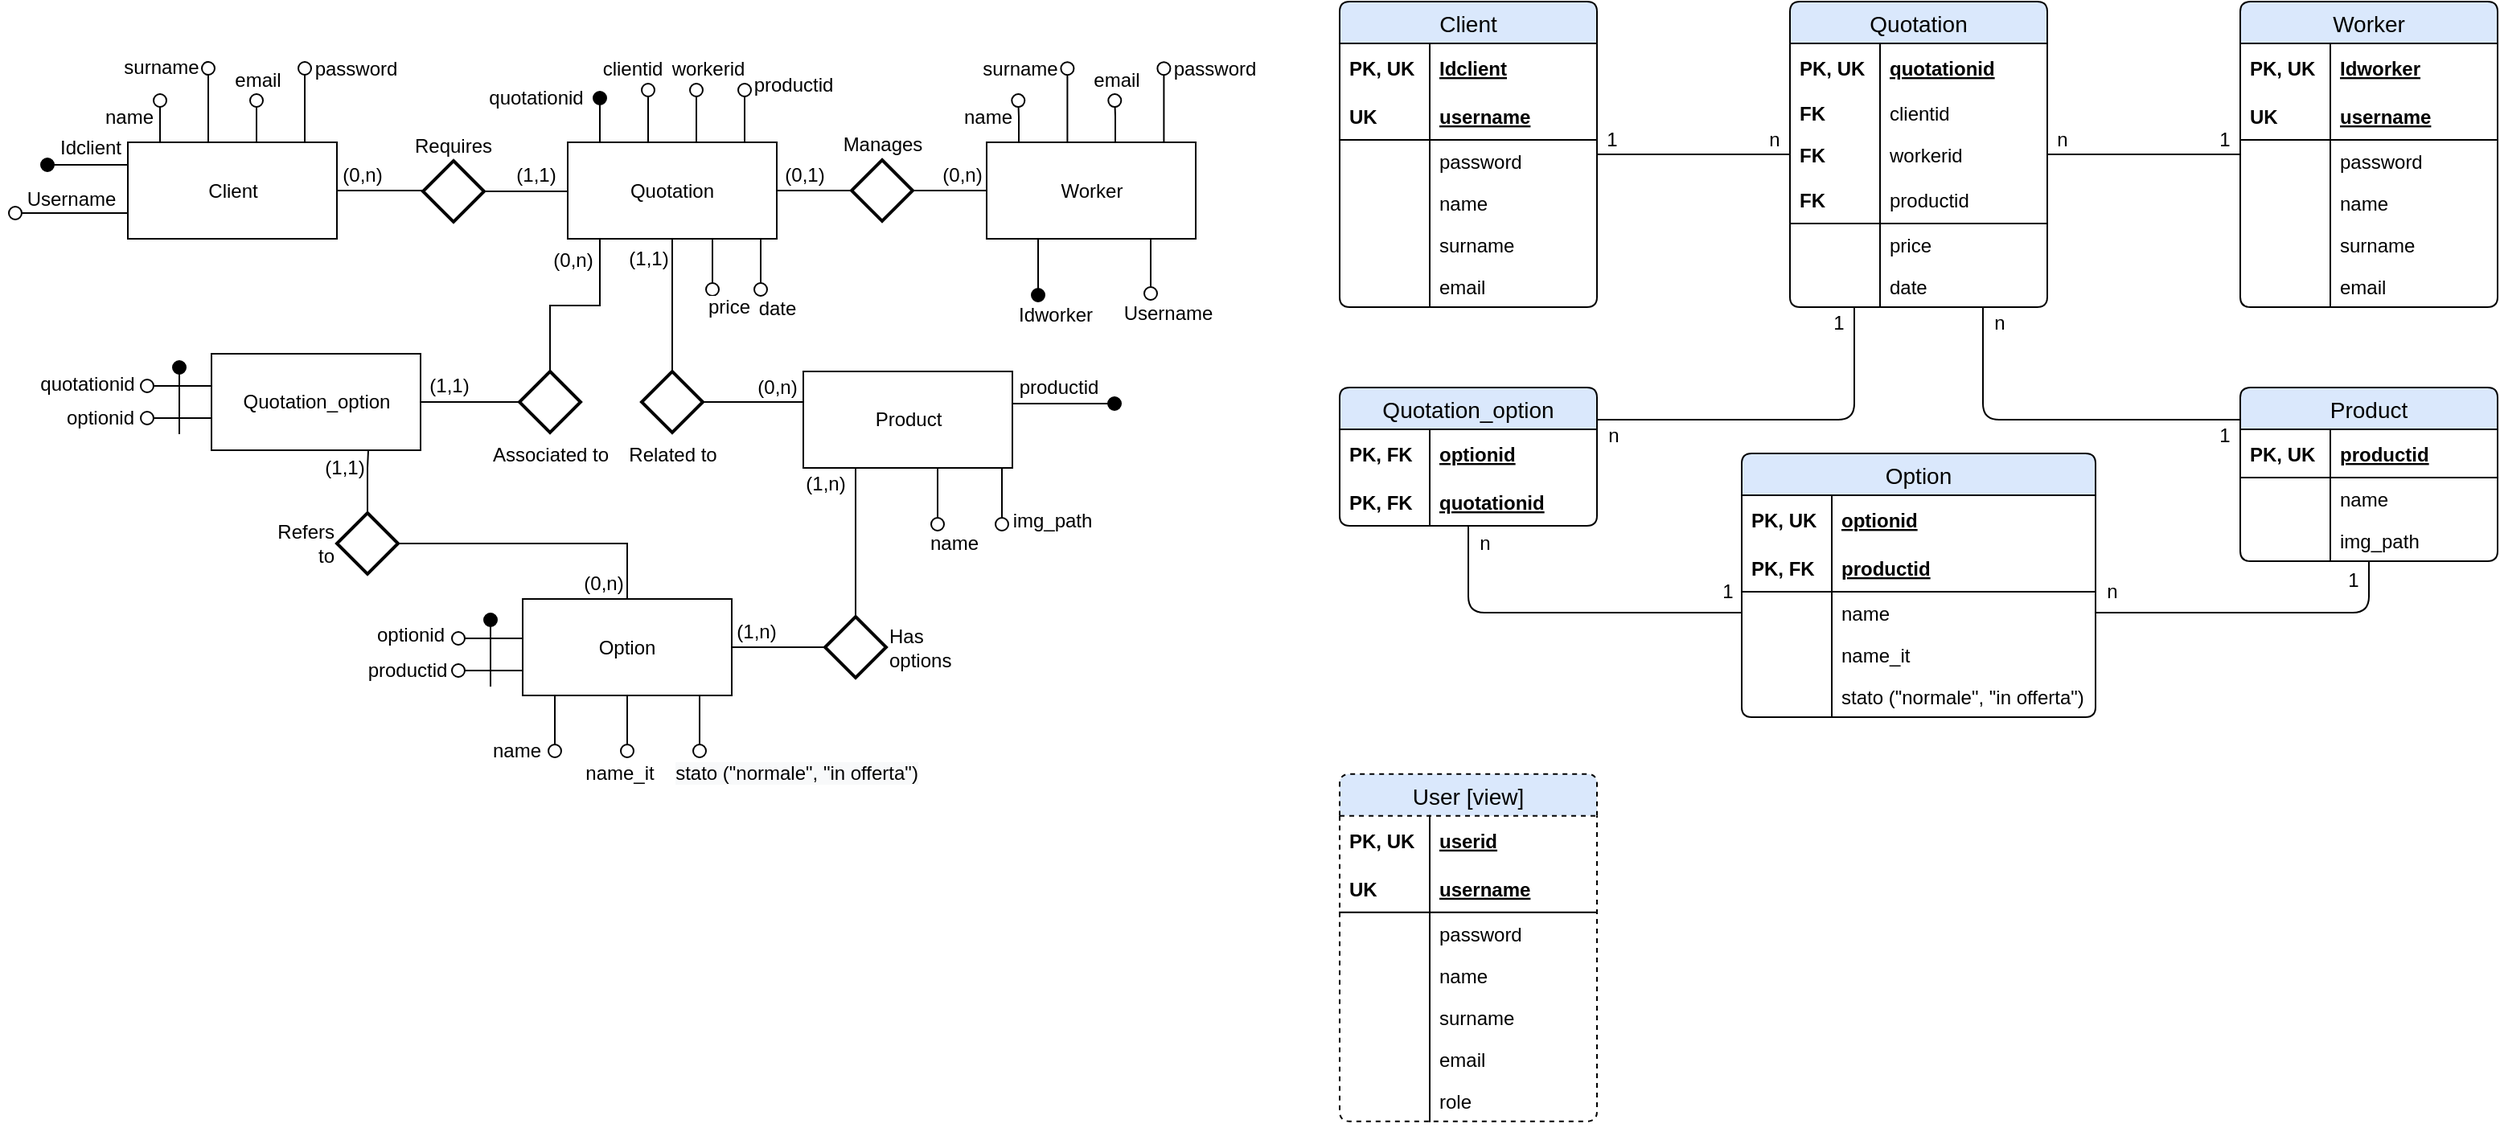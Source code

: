 <mxfile version="12.1.0" type="device" pages="1"><diagram id="_FIUtwuyKuoBKoyF-eN2" name="Page-1"><mxGraphModel dx="1848" dy="647" grid="1" gridSize="10" guides="1" tooltips="1" connect="1" arrows="1" fold="1" page="1" pageScale="1" pageWidth="827" pageHeight="1169" math="0" shadow="0"><root><mxCell id="0"/><mxCell id="1" parent="0"/><mxCell id="U4AD_4hxqIlN1vYRRn4A-8" value="Client" style="swimlane;fontStyle=0;childLayout=stackLayout;horizontal=1;startSize=26;fillColor=#dae8fc;horizontalStack=0;resizeParent=1;resizeParentMax=0;resizeLast=0;collapsible=1;marginBottom=0;swimlaneFillColor=#ffffff;align=center;fontSize=14;rounded=1;strokeColor=#000000;arcSize=8;" parent="1" vertex="1"><mxGeometry x="40" y="40" width="160" height="190" as="geometry"/></mxCell><mxCell id="U4AD_4hxqIlN1vYRRn4A-9" value="Idclient" style="shape=partialRectangle;top=0;left=0;right=0;bottom=0;align=left;verticalAlign=middle;fillColor=none;spacingLeft=60;spacingRight=4;overflow=hidden;rotatable=0;points=[[0,0.5],[1,0.5]];portConstraint=eastwest;dropTarget=0;fontStyle=5;fontSize=12;" parent="U4AD_4hxqIlN1vYRRn4A-8" vertex="1"><mxGeometry y="26" width="160" height="30" as="geometry"/></mxCell><mxCell id="U4AD_4hxqIlN1vYRRn4A-10" value="PK, UK" style="shape=partialRectangle;fontStyle=1;top=0;left=0;bottom=0;fillColor=none;align=left;verticalAlign=middle;spacingLeft=4;spacingRight=4;overflow=hidden;rotatable=0;points=[];portConstraint=eastwest;part=1;fontSize=12;" parent="U4AD_4hxqIlN1vYRRn4A-9" vertex="1" connectable="0"><mxGeometry width="56" height="30" as="geometry"/></mxCell><mxCell id="U4AD_4hxqIlN1vYRRn4A-11" value="username" style="shape=partialRectangle;top=0;left=0;right=0;bottom=1;align=left;verticalAlign=middle;fillColor=none;spacingLeft=60;spacingRight=4;overflow=hidden;rotatable=0;points=[[0,0.5],[1,0.5]];portConstraint=eastwest;dropTarget=0;fontStyle=5;fontSize=12;" parent="U4AD_4hxqIlN1vYRRn4A-8" vertex="1"><mxGeometry y="56" width="160" height="30" as="geometry"/></mxCell><mxCell id="U4AD_4hxqIlN1vYRRn4A-12" value="UK" style="shape=partialRectangle;fontStyle=1;top=0;left=0;bottom=0;fillColor=none;align=left;verticalAlign=middle;spacingLeft=4;spacingRight=4;overflow=hidden;rotatable=0;points=[];portConstraint=eastwest;part=1;fontSize=12;" parent="U4AD_4hxqIlN1vYRRn4A-11" vertex="1" connectable="0"><mxGeometry width="56" height="30" as="geometry"/></mxCell><mxCell id="U4AD_4hxqIlN1vYRRn4A-13" value="password" style="shape=partialRectangle;top=0;left=0;right=0;bottom=0;align=left;verticalAlign=top;fillColor=none;spacingLeft=60;spacingRight=4;overflow=hidden;rotatable=0;points=[[0,0.5],[1,0.5]];portConstraint=eastwest;dropTarget=0;fontSize=12;" parent="U4AD_4hxqIlN1vYRRn4A-8" vertex="1"><mxGeometry y="86" width="160" height="26" as="geometry"/></mxCell><mxCell id="U4AD_4hxqIlN1vYRRn4A-14" value="" style="shape=partialRectangle;top=0;left=0;bottom=0;fillColor=none;align=left;verticalAlign=top;spacingLeft=4;spacingRight=4;overflow=hidden;rotatable=0;points=[];portConstraint=eastwest;part=1;fontSize=12;" parent="U4AD_4hxqIlN1vYRRn4A-13" vertex="1" connectable="0"><mxGeometry width="56" height="26" as="geometry"/></mxCell><mxCell id="U4AD_4hxqIlN1vYRRn4A-16" value="name" style="shape=partialRectangle;top=0;left=0;right=0;bottom=0;align=left;verticalAlign=top;fillColor=none;spacingLeft=60;spacingRight=4;overflow=hidden;rotatable=0;points=[[0,0.5],[1,0.5]];portConstraint=eastwest;dropTarget=0;fontSize=12;" parent="U4AD_4hxqIlN1vYRRn4A-8" vertex="1"><mxGeometry y="112" width="160" height="26" as="geometry"/></mxCell><mxCell id="U4AD_4hxqIlN1vYRRn4A-17" value="" style="shape=partialRectangle;fontStyle=1;top=0;left=0;bottom=0;fillColor=none;align=left;verticalAlign=top;spacingLeft=4;spacingRight=4;overflow=hidden;rotatable=0;points=[];portConstraint=eastwest;part=1;fontSize=12;" parent="U4AD_4hxqIlN1vYRRn4A-16" vertex="1" connectable="0"><mxGeometry width="56" height="26" as="geometry"/></mxCell><mxCell id="U4AD_4hxqIlN1vYRRn4A-18" value="surname" style="shape=partialRectangle;top=0;left=0;right=0;bottom=0;align=left;verticalAlign=top;fillColor=none;spacingLeft=60;spacingRight=4;overflow=hidden;rotatable=0;points=[[0,0.5],[1,0.5]];portConstraint=eastwest;dropTarget=0;fontSize=12;" parent="U4AD_4hxqIlN1vYRRn4A-8" vertex="1"><mxGeometry y="138" width="160" height="26" as="geometry"/></mxCell><mxCell id="U4AD_4hxqIlN1vYRRn4A-19" value="" style="shape=partialRectangle;fontStyle=1;top=0;left=0;bottom=0;fillColor=none;align=left;verticalAlign=top;spacingLeft=4;spacingRight=4;overflow=hidden;rotatable=0;points=[];portConstraint=eastwest;part=1;fontSize=12;" parent="U4AD_4hxqIlN1vYRRn4A-18" vertex="1" connectable="0"><mxGeometry width="56" height="26" as="geometry"/></mxCell><mxCell id="U4AD_4hxqIlN1vYRRn4A-20" value="email" style="shape=partialRectangle;top=0;left=0;right=0;bottom=0;align=left;verticalAlign=top;fillColor=none;spacingLeft=60;spacingRight=4;overflow=hidden;rotatable=0;points=[[0,0.5],[1,0.5]];portConstraint=eastwest;dropTarget=0;fontSize=12;" parent="U4AD_4hxqIlN1vYRRn4A-8" vertex="1"><mxGeometry y="164" width="160" height="26" as="geometry"/></mxCell><mxCell id="U4AD_4hxqIlN1vYRRn4A-21" value="" style="shape=partialRectangle;fontStyle=1;top=0;left=0;bottom=0;fillColor=none;align=left;verticalAlign=top;spacingLeft=4;spacingRight=4;overflow=hidden;rotatable=0;points=[];portConstraint=eastwest;part=1;fontSize=12;" parent="U4AD_4hxqIlN1vYRRn4A-20" vertex="1" connectable="0"><mxGeometry width="56" height="26" as="geometry"/></mxCell><mxCell id="U4AD_4hxqIlN1vYRRn4A-29" value="Worker" style="swimlane;fontStyle=0;childLayout=stackLayout;horizontal=1;startSize=26;fillColor=#dae8fc;horizontalStack=0;resizeParent=1;resizeParentMax=0;resizeLast=0;collapsible=1;marginBottom=0;swimlaneFillColor=#ffffff;align=center;fontSize=14;rounded=1;arcSize=8;" parent="1" vertex="1"><mxGeometry x="600" y="40" width="160" height="190" as="geometry"/></mxCell><mxCell id="U4AD_4hxqIlN1vYRRn4A-30" value="Idworker" style="shape=partialRectangle;top=0;left=0;right=0;bottom=0;align=left;verticalAlign=middle;fillColor=none;spacingLeft=60;spacingRight=4;overflow=hidden;rotatable=0;points=[[0,0.5],[1,0.5]];portConstraint=eastwest;dropTarget=0;fontStyle=5;fontSize=12;" parent="U4AD_4hxqIlN1vYRRn4A-29" vertex="1"><mxGeometry y="26" width="160" height="30" as="geometry"/></mxCell><mxCell id="U4AD_4hxqIlN1vYRRn4A-31" value="PK, UK" style="shape=partialRectangle;fontStyle=1;top=0;left=0;bottom=0;fillColor=none;align=left;verticalAlign=middle;spacingLeft=4;spacingRight=4;overflow=hidden;rotatable=0;points=[];portConstraint=eastwest;part=1;fontSize=12;" parent="U4AD_4hxqIlN1vYRRn4A-30" vertex="1" connectable="0"><mxGeometry width="56" height="30" as="geometry"/></mxCell><mxCell id="U4AD_4hxqIlN1vYRRn4A-32" value="username" style="shape=partialRectangle;top=0;left=0;right=0;bottom=1;align=left;verticalAlign=middle;fillColor=none;spacingLeft=60;spacingRight=4;overflow=hidden;rotatable=0;points=[[0,0.5],[1,0.5]];portConstraint=eastwest;dropTarget=0;fontStyle=5;fontSize=12;" parent="U4AD_4hxqIlN1vYRRn4A-29" vertex="1"><mxGeometry y="56" width="160" height="30" as="geometry"/></mxCell><mxCell id="U4AD_4hxqIlN1vYRRn4A-33" value="UK" style="shape=partialRectangle;fontStyle=1;top=0;left=0;bottom=0;fillColor=none;align=left;verticalAlign=middle;spacingLeft=4;spacingRight=4;overflow=hidden;rotatable=0;points=[];portConstraint=eastwest;part=1;fontSize=12;" parent="U4AD_4hxqIlN1vYRRn4A-32" vertex="1" connectable="0"><mxGeometry width="56" height="30" as="geometry"/></mxCell><mxCell id="U4AD_4hxqIlN1vYRRn4A-34" value="password" style="shape=partialRectangle;top=0;left=0;right=0;bottom=0;align=left;verticalAlign=top;fillColor=none;spacingLeft=60;spacingRight=4;overflow=hidden;rotatable=0;points=[[0,0.5],[1,0.5]];portConstraint=eastwest;dropTarget=0;fontSize=12;" parent="U4AD_4hxqIlN1vYRRn4A-29" vertex="1"><mxGeometry y="86" width="160" height="26" as="geometry"/></mxCell><mxCell id="U4AD_4hxqIlN1vYRRn4A-35" value="" style="shape=partialRectangle;top=0;left=0;bottom=0;fillColor=none;align=left;verticalAlign=top;spacingLeft=4;spacingRight=4;overflow=hidden;rotatable=0;points=[];portConstraint=eastwest;part=1;fontSize=12;" parent="U4AD_4hxqIlN1vYRRn4A-34" vertex="1" connectable="0"><mxGeometry width="56" height="26" as="geometry"/></mxCell><mxCell id="U4AD_4hxqIlN1vYRRn4A-36" value="name" style="shape=partialRectangle;top=0;left=0;right=0;bottom=0;align=left;verticalAlign=top;fillColor=none;spacingLeft=60;spacingRight=4;overflow=hidden;rotatable=0;points=[[0,0.5],[1,0.5]];portConstraint=eastwest;dropTarget=0;fontSize=12;" parent="U4AD_4hxqIlN1vYRRn4A-29" vertex="1"><mxGeometry y="112" width="160" height="26" as="geometry"/></mxCell><mxCell id="U4AD_4hxqIlN1vYRRn4A-37" value="" style="shape=partialRectangle;fontStyle=1;top=0;left=0;bottom=0;fillColor=none;align=left;verticalAlign=top;spacingLeft=4;spacingRight=4;overflow=hidden;rotatable=0;points=[];portConstraint=eastwest;part=1;fontSize=12;" parent="U4AD_4hxqIlN1vYRRn4A-36" vertex="1" connectable="0"><mxGeometry width="56" height="26" as="geometry"/></mxCell><mxCell id="U4AD_4hxqIlN1vYRRn4A-38" value="surname" style="shape=partialRectangle;top=0;left=0;right=0;bottom=0;align=left;verticalAlign=top;fillColor=none;spacingLeft=60;spacingRight=4;overflow=hidden;rotatable=0;points=[[0,0.5],[1,0.5]];portConstraint=eastwest;dropTarget=0;fontSize=12;" parent="U4AD_4hxqIlN1vYRRn4A-29" vertex="1"><mxGeometry y="138" width="160" height="26" as="geometry"/></mxCell><mxCell id="U4AD_4hxqIlN1vYRRn4A-39" value="" style="shape=partialRectangle;fontStyle=1;top=0;left=0;bottom=0;fillColor=none;align=left;verticalAlign=top;spacingLeft=4;spacingRight=4;overflow=hidden;rotatable=0;points=[];portConstraint=eastwest;part=1;fontSize=12;" parent="U4AD_4hxqIlN1vYRRn4A-38" vertex="1" connectable="0"><mxGeometry width="56" height="26" as="geometry"/></mxCell><mxCell id="U4AD_4hxqIlN1vYRRn4A-40" value="email" style="shape=partialRectangle;top=0;left=0;right=0;bottom=0;align=left;verticalAlign=top;fillColor=none;spacingLeft=60;spacingRight=4;overflow=hidden;rotatable=0;points=[[0,0.5],[1,0.5]];portConstraint=eastwest;dropTarget=0;fontSize=12;" parent="U4AD_4hxqIlN1vYRRn4A-29" vertex="1"><mxGeometry y="164" width="160" height="26" as="geometry"/></mxCell><mxCell id="U4AD_4hxqIlN1vYRRn4A-41" value="" style="shape=partialRectangle;fontStyle=1;top=0;left=0;bottom=0;fillColor=none;align=left;verticalAlign=top;spacingLeft=4;spacingRight=4;overflow=hidden;rotatable=0;points=[];portConstraint=eastwest;part=1;fontSize=12;" parent="U4AD_4hxqIlN1vYRRn4A-40" vertex="1" connectable="0"><mxGeometry width="56" height="26" as="geometry"/></mxCell><mxCell id="U4AD_4hxqIlN1vYRRn4A-42" value="Quotation" style="swimlane;fontStyle=0;childLayout=stackLayout;horizontal=1;startSize=26;fillColor=#dae8fc;horizontalStack=0;resizeParent=1;resizeParentMax=0;resizeLast=0;collapsible=1;marginBottom=0;swimlaneFillColor=#ffffff;align=center;fontSize=14;rounded=1;arcSize=8;" parent="1" vertex="1"><mxGeometry x="320" y="40" width="160" height="190" as="geometry"/></mxCell><mxCell id="U4AD_4hxqIlN1vYRRn4A-100" value="quotationid" style="shape=partialRectangle;top=0;left=0;right=0;bottom=0;align=left;verticalAlign=middle;fillColor=none;spacingLeft=60;spacingRight=4;overflow=hidden;rotatable=0;points=[[0,0.5],[1,0.5]];portConstraint=eastwest;dropTarget=0;fontStyle=5;fontSize=12;" parent="U4AD_4hxqIlN1vYRRn4A-42" vertex="1"><mxGeometry y="26" width="160" height="30" as="geometry"/></mxCell><mxCell id="U4AD_4hxqIlN1vYRRn4A-101" value="PK, UK" style="shape=partialRectangle;fontStyle=1;top=0;left=0;bottom=0;fillColor=none;align=left;verticalAlign=middle;spacingLeft=4;spacingRight=4;overflow=hidden;rotatable=0;points=[];portConstraint=eastwest;part=1;fontSize=12;" parent="U4AD_4hxqIlN1vYRRn4A-100" vertex="1" connectable="0"><mxGeometry width="56" height="30" as="geometry"/></mxCell><mxCell id="U4AD_4hxqIlN1vYRRn4A-47" value="clientid" style="shape=partialRectangle;top=0;left=0;right=0;bottom=0;align=left;verticalAlign=top;fillColor=none;spacingLeft=60;spacingRight=4;overflow=hidden;rotatable=0;points=[[0,0.5],[1,0.5]];portConstraint=eastwest;dropTarget=0;fontSize=12;" parent="U4AD_4hxqIlN1vYRRn4A-42" vertex="1"><mxGeometry y="56" width="160" height="26" as="geometry"/></mxCell><mxCell id="U4AD_4hxqIlN1vYRRn4A-48" value="FK" style="shape=partialRectangle;top=0;left=0;bottom=0;fillColor=none;align=left;verticalAlign=top;spacingLeft=4;spacingRight=4;overflow=hidden;rotatable=0;points=[];portConstraint=eastwest;part=1;fontSize=12;fontStyle=1" parent="U4AD_4hxqIlN1vYRRn4A-47" vertex="1" connectable="0"><mxGeometry width="56" height="26" as="geometry"/></mxCell><mxCell id="U4AD_4hxqIlN1vYRRn4A-50" value="workerid" style="shape=partialRectangle;top=0;left=0;right=0;bottom=0;align=left;verticalAlign=top;fillColor=none;spacingLeft=60;spacingRight=4;overflow=hidden;rotatable=0;points=[[0,0.5],[1,0.5]];portConstraint=eastwest;dropTarget=0;fontSize=12;" parent="U4AD_4hxqIlN1vYRRn4A-42" vertex="1"><mxGeometry y="82" width="160" height="26" as="geometry"/></mxCell><mxCell id="U4AD_4hxqIlN1vYRRn4A-51" value="FK" style="shape=partialRectangle;fontStyle=1;top=0;left=0;bottom=0;fillColor=none;align=left;verticalAlign=top;spacingLeft=4;spacingRight=4;overflow=hidden;rotatable=0;points=[];portConstraint=eastwest;part=1;fontSize=12;" parent="U4AD_4hxqIlN1vYRRn4A-50" vertex="1" connectable="0"><mxGeometry width="56" height="26" as="geometry"/></mxCell><mxCell id="U4AD_4hxqIlN1vYRRn4A-95" value="productid" style="shape=partialRectangle;top=0;left=0;right=0;bottom=1;align=left;verticalAlign=middle;fillColor=none;spacingLeft=60;spacingRight=4;overflow=hidden;rotatable=0;points=[[0,0.5],[1,0.5]];portConstraint=eastwest;dropTarget=0;fontStyle=0;fontSize=12;" parent="U4AD_4hxqIlN1vYRRn4A-42" vertex="1"><mxGeometry y="108" width="160" height="30" as="geometry"/></mxCell><mxCell id="U4AD_4hxqIlN1vYRRn4A-96" value="FK" style="shape=partialRectangle;fontStyle=1;top=0;left=0;bottom=0;fillColor=none;align=left;verticalAlign=middle;spacingLeft=4;spacingRight=4;overflow=hidden;rotatable=0;points=[];portConstraint=eastwest;part=1;fontSize=12;" parent="U4AD_4hxqIlN1vYRRn4A-95" vertex="1" connectable="0"><mxGeometry width="56" height="30" as="geometry"/></mxCell><mxCell id="U4AD_4hxqIlN1vYRRn4A-56" value="price" style="shape=partialRectangle;top=0;left=0;right=0;bottom=0;align=left;verticalAlign=top;fillColor=none;spacingLeft=60;spacingRight=4;overflow=hidden;rotatable=0;points=[[0,0.5],[1,0.5]];portConstraint=eastwest;dropTarget=0;fontSize=12;" parent="U4AD_4hxqIlN1vYRRn4A-42" vertex="1"><mxGeometry y="138" width="160" height="26" as="geometry"/></mxCell><mxCell id="U4AD_4hxqIlN1vYRRn4A-57" value="" style="shape=partialRectangle;fontStyle=1;top=0;left=0;bottom=0;fillColor=none;align=left;verticalAlign=top;spacingLeft=4;spacingRight=4;overflow=hidden;rotatable=0;points=[];portConstraint=eastwest;part=1;fontSize=12;" parent="U4AD_4hxqIlN1vYRRn4A-56" vertex="1" connectable="0"><mxGeometry width="56" height="26" as="geometry"/></mxCell><mxCell id="U4AD_4hxqIlN1vYRRn4A-58" value="date" style="shape=partialRectangle;top=0;left=0;right=0;bottom=0;align=left;verticalAlign=top;fillColor=none;spacingLeft=60;spacingRight=4;overflow=hidden;rotatable=0;points=[[0,0.5],[1,0.5]];portConstraint=eastwest;dropTarget=0;fontSize=12;" parent="U4AD_4hxqIlN1vYRRn4A-42" vertex="1"><mxGeometry y="164" width="160" height="26" as="geometry"/></mxCell><mxCell id="U4AD_4hxqIlN1vYRRn4A-59" value="" style="shape=partialRectangle;fontStyle=1;top=0;left=0;bottom=0;fillColor=none;align=left;verticalAlign=top;spacingLeft=4;spacingRight=4;overflow=hidden;rotatable=0;points=[];portConstraint=eastwest;part=1;fontSize=12;" parent="U4AD_4hxqIlN1vYRRn4A-58" vertex="1" connectable="0"><mxGeometry width="56" height="26" as="geometry"/></mxCell><mxCell id="U4AD_4hxqIlN1vYRRn4A-60" value="Product" style="swimlane;fontStyle=0;childLayout=stackLayout;horizontal=1;startSize=26;fillColor=#dae8fc;horizontalStack=0;resizeParent=1;resizeParentMax=0;resizeLast=0;collapsible=1;marginBottom=0;swimlaneFillColor=#ffffff;align=center;fontSize=14;rounded=1;arcSize=8;" parent="1" vertex="1"><mxGeometry x="600" y="280" width="160" height="108" as="geometry"/></mxCell><mxCell id="U4AD_4hxqIlN1vYRRn4A-63" value="productid" style="shape=partialRectangle;top=0;left=0;right=0;bottom=1;align=left;verticalAlign=middle;fillColor=none;spacingLeft=60;spacingRight=4;overflow=hidden;rotatable=0;points=[[0,0.5],[1,0.5]];portConstraint=eastwest;dropTarget=0;fontStyle=5;fontSize=12;" parent="U4AD_4hxqIlN1vYRRn4A-60" vertex="1"><mxGeometry y="26" width="160" height="30" as="geometry"/></mxCell><mxCell id="U4AD_4hxqIlN1vYRRn4A-64" value="PK, UK" style="shape=partialRectangle;fontStyle=1;top=0;left=0;bottom=0;fillColor=none;align=left;verticalAlign=middle;spacingLeft=4;spacingRight=4;overflow=hidden;rotatable=0;points=[];portConstraint=eastwest;part=1;fontSize=12;" parent="U4AD_4hxqIlN1vYRRn4A-63" vertex="1" connectable="0"><mxGeometry width="56" height="30" as="geometry"/></mxCell><mxCell id="U4AD_4hxqIlN1vYRRn4A-65" value="name" style="shape=partialRectangle;top=0;left=0;right=0;bottom=0;align=left;verticalAlign=top;fillColor=none;spacingLeft=60;spacingRight=4;overflow=hidden;rotatable=0;points=[[0,0.5],[1,0.5]];portConstraint=eastwest;dropTarget=0;fontSize=12;" parent="U4AD_4hxqIlN1vYRRn4A-60" vertex="1"><mxGeometry y="56" width="160" height="26" as="geometry"/></mxCell><mxCell id="U4AD_4hxqIlN1vYRRn4A-66" value="" style="shape=partialRectangle;top=0;left=0;bottom=0;fillColor=none;align=left;verticalAlign=top;spacingLeft=4;spacingRight=4;overflow=hidden;rotatable=0;points=[];portConstraint=eastwest;part=1;fontSize=12;" parent="U4AD_4hxqIlN1vYRRn4A-65" vertex="1" connectable="0"><mxGeometry width="56" height="26" as="geometry"/></mxCell><mxCell id="U4AD_4hxqIlN1vYRRn4A-67" value="img_path" style="shape=partialRectangle;top=0;left=0;right=0;bottom=0;align=left;verticalAlign=top;fillColor=none;spacingLeft=60;spacingRight=4;overflow=hidden;rotatable=0;points=[[0,0.5],[1,0.5]];portConstraint=eastwest;dropTarget=0;fontSize=12;" parent="U4AD_4hxqIlN1vYRRn4A-60" vertex="1"><mxGeometry y="82" width="160" height="26" as="geometry"/></mxCell><mxCell id="U4AD_4hxqIlN1vYRRn4A-68" value="" style="shape=partialRectangle;fontStyle=1;top=0;left=0;bottom=0;fillColor=none;align=left;verticalAlign=top;spacingLeft=4;spacingRight=4;overflow=hidden;rotatable=0;points=[];portConstraint=eastwest;part=1;fontSize=12;" parent="U4AD_4hxqIlN1vYRRn4A-67" vertex="1" connectable="0"><mxGeometry width="56" height="26" as="geometry"/></mxCell><mxCell id="U4AD_4hxqIlN1vYRRn4A-69" value="Quotation_option" style="swimlane;fontStyle=0;childLayout=stackLayout;horizontal=1;startSize=26;fillColor=#dae8fc;horizontalStack=0;resizeParent=1;resizeParentMax=0;resizeLast=0;collapsible=1;marginBottom=0;swimlaneFillColor=#ffffff;align=center;fontSize=14;rounded=1;arcSize=8;" parent="1" vertex="1"><mxGeometry x="40" y="280" width="160" height="86" as="geometry"/></mxCell><mxCell id="U4AD_4hxqIlN1vYRRn4A-93" value="optionid" style="shape=partialRectangle;top=0;left=0;right=0;bottom=0;align=left;verticalAlign=middle;fillColor=none;spacingLeft=60;spacingRight=4;overflow=hidden;rotatable=0;points=[[0,0.5],[1,0.5]];portConstraint=eastwest;dropTarget=0;fontStyle=5;fontSize=12;" parent="U4AD_4hxqIlN1vYRRn4A-69" vertex="1"><mxGeometry y="26" width="160" height="30" as="geometry"/></mxCell><mxCell id="U4AD_4hxqIlN1vYRRn4A-94" value="PK, FK" style="shape=partialRectangle;fontStyle=1;top=0;left=0;bottom=0;fillColor=none;align=left;verticalAlign=middle;spacingLeft=4;spacingRight=4;overflow=hidden;rotatable=0;points=[];portConstraint=eastwest;part=1;fontSize=12;" parent="U4AD_4hxqIlN1vYRRn4A-93" vertex="1" connectable="0"><mxGeometry width="56" height="30" as="geometry"/></mxCell><mxCell id="U4AD_4hxqIlN1vYRRn4A-113" value="quotationid" style="shape=partialRectangle;top=0;left=0;right=0;bottom=0;align=left;verticalAlign=middle;fillColor=none;spacingLeft=60;spacingRight=4;overflow=hidden;rotatable=0;points=[[0,0.5],[1,0.5]];portConstraint=eastwest;dropTarget=0;fontStyle=5;fontSize=12;" parent="U4AD_4hxqIlN1vYRRn4A-69" vertex="1"><mxGeometry y="56" width="160" height="30" as="geometry"/></mxCell><mxCell id="U4AD_4hxqIlN1vYRRn4A-114" value="PK, FK" style="shape=partialRectangle;fontStyle=1;top=0;left=0;bottom=0;fillColor=none;align=left;verticalAlign=middle;spacingLeft=4;spacingRight=4;overflow=hidden;rotatable=0;points=[];portConstraint=eastwest;part=1;fontSize=12;" parent="U4AD_4hxqIlN1vYRRn4A-113" vertex="1" connectable="0"><mxGeometry width="56" height="30" as="geometry"/></mxCell><mxCell id="U4AD_4hxqIlN1vYRRn4A-76" value="Option" style="swimlane;fontStyle=0;childLayout=stackLayout;horizontal=1;startSize=26;fillColor=#dae8fc;horizontalStack=0;resizeParent=1;resizeParentMax=0;resizeLast=0;collapsible=1;marginBottom=0;swimlaneFillColor=#ffffff;align=center;fontSize=14;rounded=1;arcSize=8;" parent="1" vertex="1"><mxGeometry x="290" y="321" width="220" height="164" as="geometry"/></mxCell><mxCell id="U4AD_4hxqIlN1vYRRn4A-77" value="optionid" style="shape=partialRectangle;top=0;left=0;right=0;bottom=0;align=left;verticalAlign=middle;fillColor=none;spacingLeft=60;spacingRight=4;overflow=hidden;rotatable=0;points=[[0,0.5],[1,0.5]];portConstraint=eastwest;dropTarget=0;fontStyle=5;fontSize=12;" parent="U4AD_4hxqIlN1vYRRn4A-76" vertex="1"><mxGeometry y="26" width="220" height="30" as="geometry"/></mxCell><mxCell id="U4AD_4hxqIlN1vYRRn4A-78" value="PK, UK" style="shape=partialRectangle;fontStyle=1;top=0;left=0;bottom=0;fillColor=none;align=left;verticalAlign=middle;spacingLeft=4;spacingRight=4;overflow=hidden;rotatable=0;points=[];portConstraint=eastwest;part=1;fontSize=12;" parent="U4AD_4hxqIlN1vYRRn4A-77" vertex="1" connectable="0"><mxGeometry width="56" height="30" as="geometry"/></mxCell><mxCell id="U4AD_4hxqIlN1vYRRn4A-79" value="productid" style="shape=partialRectangle;top=0;left=0;right=0;bottom=1;align=left;verticalAlign=middle;fillColor=none;spacingLeft=60;spacingRight=4;overflow=hidden;rotatable=0;points=[[0,0.5],[1,0.5]];portConstraint=eastwest;dropTarget=0;fontStyle=5;fontSize=12;" parent="U4AD_4hxqIlN1vYRRn4A-76" vertex="1"><mxGeometry y="56" width="220" height="30" as="geometry"/></mxCell><mxCell id="U4AD_4hxqIlN1vYRRn4A-80" value="PK, FK" style="shape=partialRectangle;fontStyle=1;top=0;left=0;bottom=0;fillColor=none;align=left;verticalAlign=middle;spacingLeft=4;spacingRight=4;overflow=hidden;rotatable=0;points=[];portConstraint=eastwest;part=1;fontSize=12;" parent="U4AD_4hxqIlN1vYRRn4A-79" vertex="1" connectable="0"><mxGeometry width="56" height="30" as="geometry"/></mxCell><mxCell id="U4AD_4hxqIlN1vYRRn4A-81" value="name" style="shape=partialRectangle;top=0;left=0;right=0;bottom=0;align=left;verticalAlign=top;fillColor=none;spacingLeft=60;spacingRight=4;overflow=hidden;rotatable=0;points=[[0,0.5],[1,0.5]];portConstraint=eastwest;dropTarget=0;fontSize=12;" parent="U4AD_4hxqIlN1vYRRn4A-76" vertex="1"><mxGeometry y="86" width="220" height="26" as="geometry"/></mxCell><mxCell id="U4AD_4hxqIlN1vYRRn4A-82" value="" style="shape=partialRectangle;top=0;left=0;bottom=0;fillColor=none;align=left;verticalAlign=top;spacingLeft=4;spacingRight=4;overflow=hidden;rotatable=0;points=[];portConstraint=eastwest;part=1;fontSize=12;" parent="U4AD_4hxqIlN1vYRRn4A-81" vertex="1" connectable="0"><mxGeometry width="56" height="26" as="geometry"/></mxCell><mxCell id="U4AD_4hxqIlN1vYRRn4A-83" value="name_it" style="shape=partialRectangle;top=0;left=0;right=0;bottom=0;align=left;verticalAlign=top;fillColor=none;spacingLeft=60;spacingRight=4;overflow=hidden;rotatable=0;points=[[0,0.5],[1,0.5]];portConstraint=eastwest;dropTarget=0;fontSize=12;" parent="U4AD_4hxqIlN1vYRRn4A-76" vertex="1"><mxGeometry y="112" width="220" height="26" as="geometry"/></mxCell><mxCell id="U4AD_4hxqIlN1vYRRn4A-84" value="" style="shape=partialRectangle;fontStyle=1;top=0;left=0;bottom=0;fillColor=none;align=left;verticalAlign=top;spacingLeft=4;spacingRight=4;overflow=hidden;rotatable=0;points=[];portConstraint=eastwest;part=1;fontSize=12;" parent="U4AD_4hxqIlN1vYRRn4A-83" vertex="1" connectable="0"><mxGeometry width="56" height="26" as="geometry"/></mxCell><mxCell id="U4AD_4hxqIlN1vYRRn4A-85" value="stato (&quot;normale&quot;, &quot;in offerta&quot;)" style="shape=partialRectangle;top=0;left=0;right=0;bottom=0;align=left;verticalAlign=top;fillColor=none;spacingLeft=60;spacingRight=4;overflow=hidden;rotatable=0;points=[[0,0.5],[1,0.5]];portConstraint=eastwest;dropTarget=0;fontSize=12;" parent="U4AD_4hxqIlN1vYRRn4A-76" vertex="1"><mxGeometry y="138" width="220" height="26" as="geometry"/></mxCell><mxCell id="U4AD_4hxqIlN1vYRRn4A-86" value="" style="shape=partialRectangle;fontStyle=1;top=0;left=0;bottom=0;fillColor=none;align=left;verticalAlign=top;spacingLeft=4;spacingRight=4;overflow=hidden;rotatable=0;points=[];portConstraint=eastwest;part=1;fontSize=12;" parent="U4AD_4hxqIlN1vYRRn4A-85" vertex="1" connectable="0"><mxGeometry width="56" height="26" as="geometry"/></mxCell><mxCell id="U4AD_4hxqIlN1vYRRn4A-106" style="edgeStyle=orthogonalEdgeStyle;rounded=1;orthogonalLoop=1;jettySize=auto;html=1;endArrow=none;endFill=0;" parent="1" source="U4AD_4hxqIlN1vYRRn4A-8" target="U4AD_4hxqIlN1vYRRn4A-42" edge="1"><mxGeometry relative="1" as="geometry"><Array as="points"/></mxGeometry></mxCell><mxCell id="U4AD_4hxqIlN1vYRRn4A-108" value="1" style="text;html=1;resizable=0;points=[];align=center;verticalAlign=middle;labelBackgroundColor=none;" parent="U4AD_4hxqIlN1vYRRn4A-106" vertex="1" connectable="0"><mxGeometry x="-0.75" relative="1" as="geometry"><mxPoint x="-6" y="-9" as="offset"/></mxGeometry></mxCell><mxCell id="U4AD_4hxqIlN1vYRRn4A-109" value="n" style="text;html=1;resizable=0;points=[];align=center;verticalAlign=middle;labelBackgroundColor=none;" parent="U4AD_4hxqIlN1vYRRn4A-106" vertex="1" connectable="0"><mxGeometry x="0.577" y="-2" relative="1" as="geometry"><mxPoint x="15" y="-11" as="offset"/></mxGeometry></mxCell><mxCell id="U4AD_4hxqIlN1vYRRn4A-107" style="edgeStyle=orthogonalEdgeStyle;rounded=1;orthogonalLoop=1;jettySize=auto;html=1;endArrow=none;endFill=0;" parent="1" source="U4AD_4hxqIlN1vYRRn4A-42" target="U4AD_4hxqIlN1vYRRn4A-29" edge="1"><mxGeometry relative="1" as="geometry"><mxPoint x="479.879" y="134.5" as="sourcePoint"/><mxPoint x="599.879" y="134.5" as="targetPoint"/><Array as="points"/></mxGeometry></mxCell><mxCell id="U4AD_4hxqIlN1vYRRn4A-110" value="n" style="text;html=1;resizable=0;points=[];align=center;verticalAlign=middle;labelBackgroundColor=none;" parent="U4AD_4hxqIlN1vYRRn4A-107" vertex="1" connectable="0"><mxGeometry x="0.167" y="-2" relative="1" as="geometry"><mxPoint x="-61" y="-11" as="offset"/></mxGeometry></mxCell><mxCell id="U4AD_4hxqIlN1vYRRn4A-111" value="1" style="text;html=1;resizable=0;points=[];align=center;verticalAlign=middle;labelBackgroundColor=none;" parent="U4AD_4hxqIlN1vYRRn4A-107" vertex="1" connectable="0"><mxGeometry x="0.664" relative="1" as="geometry"><mxPoint x="10" y="-9" as="offset"/></mxGeometry></mxCell><mxCell id="U4AD_4hxqIlN1vYRRn4A-122" style="edgeStyle=orthogonalEdgeStyle;rounded=1;orthogonalLoop=1;jettySize=auto;html=1;endArrow=none;endFill=0;" parent="1" source="U4AD_4hxqIlN1vYRRn4A-60" target="U4AD_4hxqIlN1vYRRn4A-42" edge="1"><mxGeometry relative="1" as="geometry"><mxPoint x="210" y="145" as="sourcePoint"/><mxPoint x="330" y="145" as="targetPoint"/><Array as="points"><mxPoint x="440" y="300"/></Array></mxGeometry></mxCell><mxCell id="U4AD_4hxqIlN1vYRRn4A-123" value="1" style="text;html=1;resizable=0;points=[];align=center;verticalAlign=middle;labelBackgroundColor=none;" parent="U4AD_4hxqIlN1vYRRn4A-122" vertex="1" connectable="0"><mxGeometry x="-0.75" relative="1" as="geometry"><mxPoint x="19" y="9.5" as="offset"/></mxGeometry></mxCell><mxCell id="U4AD_4hxqIlN1vYRRn4A-124" value="n" style="text;html=1;resizable=0;points=[];align=center;verticalAlign=middle;labelBackgroundColor=none;" parent="U4AD_4hxqIlN1vYRRn4A-122" vertex="1" connectable="0"><mxGeometry x="0.577" y="-2" relative="1" as="geometry"><mxPoint x="7.5" y="-38.5" as="offset"/></mxGeometry></mxCell><mxCell id="U4AD_4hxqIlN1vYRRn4A-125" style="edgeStyle=orthogonalEdgeStyle;rounded=1;orthogonalLoop=1;jettySize=auto;html=1;endArrow=none;endFill=0;" parent="1" source="U4AD_4hxqIlN1vYRRn4A-69" target="U4AD_4hxqIlN1vYRRn4A-42" edge="1"><mxGeometry relative="1" as="geometry"><mxPoint x="490" y="145.0" as="sourcePoint"/><mxPoint x="610" y="145.0" as="targetPoint"/><Array as="points"><mxPoint x="360" y="300"/></Array></mxGeometry></mxCell><mxCell id="U4AD_4hxqIlN1vYRRn4A-126" value="n" style="text;html=1;resizable=0;points=[];align=center;verticalAlign=middle;labelBackgroundColor=none;" parent="U4AD_4hxqIlN1vYRRn4A-125" vertex="1" connectable="0"><mxGeometry x="0.167" y="-2" relative="1" as="geometry"><mxPoint x="-124.5" y="7.5" as="offset"/></mxGeometry></mxCell><mxCell id="U4AD_4hxqIlN1vYRRn4A-127" value="1" style="text;html=1;resizable=0;points=[];align=center;verticalAlign=middle;labelBackgroundColor=none;" parent="U4AD_4hxqIlN1vYRRn4A-125" vertex="1" connectable="0"><mxGeometry x="0.664" relative="1" as="geometry"><mxPoint x="-10.5" y="-29" as="offset"/></mxGeometry></mxCell><mxCell id="U4AD_4hxqIlN1vYRRn4A-128" style="edgeStyle=orthogonalEdgeStyle;rounded=1;orthogonalLoop=1;jettySize=auto;html=1;endArrow=none;endFill=0;" parent="1" source="U4AD_4hxqIlN1vYRRn4A-60" target="U4AD_4hxqIlN1vYRRn4A-76" edge="1"><mxGeometry relative="1" as="geometry"><mxPoint x="549.667" y="331" as="sourcePoint"/><mxPoint x="449.667" y="240" as="targetPoint"/><Array as="points"><mxPoint x="680" y="420"/></Array></mxGeometry></mxCell><mxCell id="U4AD_4hxqIlN1vYRRn4A-129" value="1" style="text;html=1;resizable=0;points=[];align=center;verticalAlign=middle;labelBackgroundColor=none;" parent="U4AD_4hxqIlN1vYRRn4A-128" vertex="1" connectable="0"><mxGeometry x="-0.75" relative="1" as="geometry"><mxPoint x="-10.5" y="-13.5" as="offset"/></mxGeometry></mxCell><mxCell id="U4AD_4hxqIlN1vYRRn4A-130" value="n" style="text;html=1;resizable=0;points=[];align=center;verticalAlign=middle;labelBackgroundColor=none;" parent="U4AD_4hxqIlN1vYRRn4A-128" vertex="1" connectable="0"><mxGeometry x="0.577" y="-2" relative="1" as="geometry"><mxPoint x="-32.5" y="-11.5" as="offset"/></mxGeometry></mxCell><mxCell id="U4AD_4hxqIlN1vYRRn4A-131" style="edgeStyle=orthogonalEdgeStyle;rounded=1;orthogonalLoop=1;jettySize=auto;html=1;endArrow=none;endFill=0;" parent="1" source="U4AD_4hxqIlN1vYRRn4A-76" target="U4AD_4hxqIlN1vYRRn4A-69" edge="1"><mxGeometry relative="1" as="geometry"><mxPoint x="559.588" y="439" as="sourcePoint"/><mxPoint x="459.588" y="520" as="targetPoint"/><Array as="points"><mxPoint x="120" y="420"/></Array></mxGeometry></mxCell><mxCell id="U4AD_4hxqIlN1vYRRn4A-132" value="1" style="text;html=1;resizable=0;points=[];align=center;verticalAlign=middle;labelBackgroundColor=none;" parent="U4AD_4hxqIlN1vYRRn4A-131" vertex="1" connectable="0"><mxGeometry x="-0.75" relative="1" as="geometry"><mxPoint x="18.5" y="-13.5" as="offset"/></mxGeometry></mxCell><mxCell id="U4AD_4hxqIlN1vYRRn4A-133" value="n" style="text;html=1;resizable=0;points=[];align=center;verticalAlign=middle;labelBackgroundColor=none;" parent="U4AD_4hxqIlN1vYRRn4A-131" vertex="1" connectable="0"><mxGeometry x="0.577" y="-2" relative="1" as="geometry"><mxPoint x="7.5" y="-36.5" as="offset"/></mxGeometry></mxCell><mxCell id="U4AD_4hxqIlN1vYRRn4A-134" value="User [view]" style="swimlane;fontStyle=0;childLayout=stackLayout;horizontal=1;startSize=26;fillColor=#dae8fc;horizontalStack=0;resizeParent=1;resizeParentMax=0;resizeLast=0;collapsible=1;marginBottom=0;swimlaneFillColor=#ffffff;align=center;fontSize=14;rounded=1;strokeColor=#000000;arcSize=8;perimeterSpacing=1;strokeWidth=1;dashed=1;" parent="1" vertex="1"><mxGeometry x="40" y="520.353" width="160" height="216" as="geometry"/></mxCell><mxCell id="U4AD_4hxqIlN1vYRRn4A-135" value="userid" style="shape=partialRectangle;top=0;left=0;right=0;bottom=0;align=left;verticalAlign=middle;fillColor=none;spacingLeft=60;spacingRight=4;overflow=hidden;rotatable=0;points=[[0,0.5],[1,0.5]];portConstraint=eastwest;dropTarget=0;fontStyle=5;fontSize=12;" parent="U4AD_4hxqIlN1vYRRn4A-134" vertex="1"><mxGeometry y="26" width="160" height="30" as="geometry"/></mxCell><mxCell id="U4AD_4hxqIlN1vYRRn4A-136" value="PK, UK" style="shape=partialRectangle;fontStyle=1;top=0;left=0;bottom=0;fillColor=none;align=left;verticalAlign=middle;spacingLeft=4;spacingRight=4;overflow=hidden;rotatable=0;points=[];portConstraint=eastwest;part=1;fontSize=12;" parent="U4AD_4hxqIlN1vYRRn4A-135" vertex="1" connectable="0"><mxGeometry width="56" height="30" as="geometry"/></mxCell><mxCell id="U4AD_4hxqIlN1vYRRn4A-137" value="username" style="shape=partialRectangle;top=0;left=0;right=0;bottom=1;align=left;verticalAlign=middle;fillColor=none;spacingLeft=60;spacingRight=4;overflow=hidden;rotatable=0;points=[[0,0.5],[1,0.5]];portConstraint=eastwest;dropTarget=0;fontStyle=5;fontSize=12;" parent="U4AD_4hxqIlN1vYRRn4A-134" vertex="1"><mxGeometry y="56" width="160" height="30" as="geometry"/></mxCell><mxCell id="U4AD_4hxqIlN1vYRRn4A-138" value="UK" style="shape=partialRectangle;fontStyle=1;top=0;left=0;bottom=0;fillColor=none;align=left;verticalAlign=middle;spacingLeft=4;spacingRight=4;overflow=hidden;rotatable=0;points=[];portConstraint=eastwest;part=1;fontSize=12;" parent="U4AD_4hxqIlN1vYRRn4A-137" vertex="1" connectable="0"><mxGeometry width="56" height="30" as="geometry"/></mxCell><mxCell id="U4AD_4hxqIlN1vYRRn4A-139" value="password" style="shape=partialRectangle;top=0;left=0;right=0;bottom=0;align=left;verticalAlign=top;fillColor=none;spacingLeft=60;spacingRight=4;overflow=hidden;rotatable=0;points=[[0,0.5],[1,0.5]];portConstraint=eastwest;dropTarget=0;fontSize=12;" parent="U4AD_4hxqIlN1vYRRn4A-134" vertex="1"><mxGeometry y="86" width="160" height="26" as="geometry"/></mxCell><mxCell id="U4AD_4hxqIlN1vYRRn4A-140" value="" style="shape=partialRectangle;top=0;left=0;bottom=0;fillColor=none;align=left;verticalAlign=top;spacingLeft=4;spacingRight=4;overflow=hidden;rotatable=0;points=[];portConstraint=eastwest;part=1;fontSize=12;" parent="U4AD_4hxqIlN1vYRRn4A-139" vertex="1" connectable="0"><mxGeometry width="56" height="26" as="geometry"/></mxCell><mxCell id="U4AD_4hxqIlN1vYRRn4A-141" value="name" style="shape=partialRectangle;top=0;left=0;right=0;bottom=0;align=left;verticalAlign=top;fillColor=none;spacingLeft=60;spacingRight=4;overflow=hidden;rotatable=0;points=[[0,0.5],[1,0.5]];portConstraint=eastwest;dropTarget=0;fontSize=12;" parent="U4AD_4hxqIlN1vYRRn4A-134" vertex="1"><mxGeometry y="112" width="160" height="26" as="geometry"/></mxCell><mxCell id="U4AD_4hxqIlN1vYRRn4A-142" value="" style="shape=partialRectangle;fontStyle=1;top=0;left=0;bottom=0;fillColor=none;align=left;verticalAlign=top;spacingLeft=4;spacingRight=4;overflow=hidden;rotatable=0;points=[];portConstraint=eastwest;part=1;fontSize=12;" parent="U4AD_4hxqIlN1vYRRn4A-141" vertex="1" connectable="0"><mxGeometry width="56" height="26" as="geometry"/></mxCell><mxCell id="U4AD_4hxqIlN1vYRRn4A-143" value="surname" style="shape=partialRectangle;top=0;left=0;right=0;bottom=0;align=left;verticalAlign=top;fillColor=none;spacingLeft=60;spacingRight=4;overflow=hidden;rotatable=0;points=[[0,0.5],[1,0.5]];portConstraint=eastwest;dropTarget=0;fontSize=12;" parent="U4AD_4hxqIlN1vYRRn4A-134" vertex="1"><mxGeometry y="138" width="160" height="26" as="geometry"/></mxCell><mxCell id="U4AD_4hxqIlN1vYRRn4A-144" value="" style="shape=partialRectangle;fontStyle=1;top=0;left=0;bottom=0;fillColor=none;align=left;verticalAlign=top;spacingLeft=4;spacingRight=4;overflow=hidden;rotatable=0;points=[];portConstraint=eastwest;part=1;fontSize=12;" parent="U4AD_4hxqIlN1vYRRn4A-143" vertex="1" connectable="0"><mxGeometry width="56" height="26" as="geometry"/></mxCell><mxCell id="U4AD_4hxqIlN1vYRRn4A-145" value="email" style="shape=partialRectangle;top=0;left=0;right=0;bottom=0;align=left;verticalAlign=top;fillColor=none;spacingLeft=60;spacingRight=4;overflow=hidden;rotatable=0;points=[[0,0.5],[1,0.5]];portConstraint=eastwest;dropTarget=0;fontSize=12;" parent="U4AD_4hxqIlN1vYRRn4A-134" vertex="1"><mxGeometry y="164" width="160" height="26" as="geometry"/></mxCell><mxCell id="U4AD_4hxqIlN1vYRRn4A-146" value="" style="shape=partialRectangle;fontStyle=1;top=0;left=0;bottom=0;fillColor=none;align=left;verticalAlign=top;spacingLeft=4;spacingRight=4;overflow=hidden;rotatable=0;points=[];portConstraint=eastwest;part=1;fontSize=12;" parent="U4AD_4hxqIlN1vYRRn4A-145" vertex="1" connectable="0"><mxGeometry width="56" height="26" as="geometry"/></mxCell><mxCell id="U4AD_4hxqIlN1vYRRn4A-147" value="role" style="shape=partialRectangle;top=0;left=0;right=0;bottom=0;align=left;verticalAlign=top;fillColor=none;spacingLeft=60;spacingRight=4;overflow=hidden;rotatable=0;points=[[0,0.5],[1,0.5]];portConstraint=eastwest;dropTarget=0;fontSize=12;" parent="U4AD_4hxqIlN1vYRRn4A-134" vertex="1"><mxGeometry y="190" width="160" height="26" as="geometry"/></mxCell><mxCell id="U4AD_4hxqIlN1vYRRn4A-148" value="" style="shape=partialRectangle;fontStyle=1;top=0;left=0;bottom=0;fillColor=none;align=left;verticalAlign=top;spacingLeft=4;spacingRight=4;overflow=hidden;rotatable=0;points=[];portConstraint=eastwest;part=1;fontSize=12;" parent="U4AD_4hxqIlN1vYRRn4A-147" vertex="1" connectable="0"><mxGeometry width="56" height="26" as="geometry"/></mxCell><mxCell id="8k5oRniEys2xA5PABZt_-2" style="rounded=0;orthogonalLoop=1;jettySize=auto;html=1;endArrow=oval;endFill=1;endSize=8;edgeStyle=orthogonalEdgeStyle;" edge="1" parent="1" source="8k5oRniEys2xA5PABZt_-1"><mxGeometry relative="1" as="geometry"><mxPoint x="-763.5" y="141.5" as="targetPoint"/><Array as="points"><mxPoint x="-723.5" y="141.5"/><mxPoint x="-723.5" y="141.5"/></Array></mxGeometry></mxCell><mxCell id="8k5oRniEys2xA5PABZt_-6" value="Idclient" style="text;html=1;resizable=0;points=[];align=center;verticalAlign=middle;labelBackgroundColor=#ffffff;" vertex="1" connectable="0" parent="8k5oRniEys2xA5PABZt_-2"><mxGeometry x="0.231" relative="1" as="geometry"><mxPoint x="7" y="-10.5" as="offset"/></mxGeometry></mxCell><mxCell id="8k5oRniEys2xA5PABZt_-7" style="edgeStyle=orthogonalEdgeStyle;rounded=0;orthogonalLoop=1;jettySize=auto;html=1;endArrow=oval;endFill=0;endSize=8;" edge="1" parent="1" source="8k5oRniEys2xA5PABZt_-1"><mxGeometry relative="1" as="geometry"><mxPoint x="-783.5" y="171.5" as="targetPoint"/><Array as="points"><mxPoint x="-763.5" y="171.5"/></Array></mxGeometry></mxCell><mxCell id="8k5oRniEys2xA5PABZt_-8" value="Username" style="text;html=1;resizable=0;points=[];align=center;verticalAlign=middle;labelBackgroundColor=#ffffff;" vertex="1" connectable="0" parent="8k5oRniEys2xA5PABZt_-7"><mxGeometry x="0.264" y="-1" relative="1" as="geometry"><mxPoint x="8.5" y="-8" as="offset"/></mxGeometry></mxCell><mxCell id="8k5oRniEys2xA5PABZt_-9" style="edgeStyle=orthogonalEdgeStyle;rounded=0;orthogonalLoop=1;jettySize=auto;html=1;endArrow=oval;endFill=0;endSize=8;" edge="1" parent="1" source="8k5oRniEys2xA5PABZt_-1"><mxGeometry relative="1" as="geometry"><mxPoint x="-663.5" y="81.5" as="targetPoint"/><Array as="points"><mxPoint x="-663.5" y="81.5"/></Array></mxGeometry></mxCell><mxCell id="8k5oRniEys2xA5PABZt_-15" value="surname" style="text;html=1;resizable=0;points=[];align=center;verticalAlign=middle;labelBackgroundColor=#ffffff;" vertex="1" connectable="0" parent="8k5oRniEys2xA5PABZt_-9"><mxGeometry x="0.25" y="1" relative="1" as="geometry"><mxPoint x="-29" y="-17.5" as="offset"/></mxGeometry></mxCell><mxCell id="8k5oRniEys2xA5PABZt_-10" style="rounded=0;orthogonalLoop=1;jettySize=auto;html=1;endArrow=oval;endFill=0;endSize=8;edgeStyle=orthogonalEdgeStyle;" edge="1" parent="1" source="8k5oRniEys2xA5PABZt_-1"><mxGeometry relative="1" as="geometry"><mxPoint x="-633.5" y="101.5" as="targetPoint"/><Array as="points"><mxPoint x="-633.5" y="111.5"/><mxPoint x="-633.5" y="111.5"/></Array></mxGeometry></mxCell><mxCell id="8k5oRniEys2xA5PABZt_-16" value="email" style="text;html=1;resizable=0;points=[];align=center;verticalAlign=middle;labelBackgroundColor=#ffffff;" vertex="1" connectable="0" parent="8k5oRniEys2xA5PABZt_-10"><mxGeometry x="0.297" relative="1" as="geometry"><mxPoint y="-22" as="offset"/></mxGeometry></mxCell><mxCell id="8k5oRniEys2xA5PABZt_-11" style="rounded=0;orthogonalLoop=1;jettySize=auto;html=1;endArrow=oval;endFill=0;endSize=8;edgeStyle=orthogonalEdgeStyle;" edge="1" parent="1" source="8k5oRniEys2xA5PABZt_-1"><mxGeometry relative="1" as="geometry"><mxPoint x="-693.5" y="101.5" as="targetPoint"/><Array as="points"><mxPoint x="-693.5" y="111.5"/><mxPoint x="-693.5" y="111.5"/></Array></mxGeometry></mxCell><mxCell id="8k5oRniEys2xA5PABZt_-14" value="name" style="text;html=1;resizable=0;points=[];align=center;verticalAlign=middle;labelBackgroundColor=#ffffff;" vertex="1" connectable="0" parent="8k5oRniEys2xA5PABZt_-11"><mxGeometry x="-0.275" y="1" relative="1" as="geometry"><mxPoint x="-19" y="-6.5" as="offset"/></mxGeometry></mxCell><mxCell id="8k5oRniEys2xA5PABZt_-12" style="edgeStyle=orthogonalEdgeStyle;rounded=0;orthogonalLoop=1;jettySize=auto;html=1;endArrow=oval;endFill=0;endSize=8;" edge="1" parent="1" source="8k5oRniEys2xA5PABZt_-1"><mxGeometry relative="1" as="geometry"><mxPoint x="-603.5" y="81.5" as="targetPoint"/><Array as="points"><mxPoint x="-603.5" y="81.5"/></Array></mxGeometry></mxCell><mxCell id="8k5oRniEys2xA5PABZt_-17" value="password" style="text;html=1;resizable=0;points=[];align=center;verticalAlign=middle;labelBackgroundColor=#ffffff;" vertex="1" connectable="0" parent="8k5oRniEys2xA5PABZt_-12"><mxGeometry x="-0.696" relative="1" as="geometry"><mxPoint x="31" y="-39" as="offset"/></mxGeometry></mxCell><mxCell id="8k5oRniEys2xA5PABZt_-82" style="edgeStyle=orthogonalEdgeStyle;rounded=0;orthogonalLoop=1;jettySize=auto;html=1;endArrow=none;endFill=0;endSize=8;" edge="1" parent="1" source="8k5oRniEys2xA5PABZt_-1" target="8k5oRniEys2xA5PABZt_-81"><mxGeometry relative="1" as="geometry"><Array as="points"><mxPoint x="-570" y="157"/><mxPoint x="-570" y="157"/></Array></mxGeometry></mxCell><mxCell id="8k5oRniEys2xA5PABZt_-107" value="(0,n)" style="text;html=1;resizable=0;points=[];align=center;verticalAlign=middle;labelBackgroundColor=#ffffff;" vertex="1" connectable="0" parent="8k5oRniEys2xA5PABZt_-82"><mxGeometry x="-0.27" y="-1" relative="1" as="geometry"><mxPoint x="-4" y="-10.5" as="offset"/></mxGeometry></mxCell><mxCell id="8k5oRniEys2xA5PABZt_-1" value="Client" style="rounded=0;whiteSpace=wrap;html=1;" vertex="1" parent="1"><mxGeometry x="-713.5" y="127.5" width="130" height="60" as="geometry"/></mxCell><mxCell id="8k5oRniEys2xA5PABZt_-19" style="rounded=0;orthogonalLoop=1;jettySize=auto;html=1;endArrow=oval;endFill=1;endSize=8;edgeStyle=orthogonalEdgeStyle;" edge="1" source="8k5oRniEys2xA5PABZt_-31" parent="1"><mxGeometry relative="1" as="geometry"><mxPoint x="-147.5" y="222.5" as="targetPoint"/><Array as="points"><mxPoint x="-147.5" y="222.5"/></Array></mxGeometry></mxCell><mxCell id="8k5oRniEys2xA5PABZt_-20" value="Idworker" style="text;html=1;resizable=0;points=[];align=center;verticalAlign=middle;labelBackgroundColor=#ffffff;" vertex="1" connectable="0" parent="8k5oRniEys2xA5PABZt_-19"><mxGeometry x="0.231" relative="1" as="geometry"><mxPoint x="10" y="25.5" as="offset"/></mxGeometry></mxCell><mxCell id="8k5oRniEys2xA5PABZt_-21" style="edgeStyle=orthogonalEdgeStyle;rounded=0;orthogonalLoop=1;jettySize=auto;html=1;endArrow=oval;endFill=0;endSize=8;" edge="1" source="8k5oRniEys2xA5PABZt_-31" parent="1"><mxGeometry relative="1" as="geometry"><mxPoint x="-77.5" y="221.5" as="targetPoint"/><Array as="points"><mxPoint x="-77.5" y="221.5"/></Array></mxGeometry></mxCell><mxCell id="8k5oRniEys2xA5PABZt_-22" value="Username" style="text;html=1;resizable=0;points=[];align=center;verticalAlign=middle;labelBackgroundColor=#ffffff;" vertex="1" connectable="0" parent="8k5oRniEys2xA5PABZt_-21"><mxGeometry x="0.264" y="-1" relative="1" as="geometry"><mxPoint x="11" y="24.5" as="offset"/></mxGeometry></mxCell><mxCell id="8k5oRniEys2xA5PABZt_-23" style="edgeStyle=orthogonalEdgeStyle;rounded=0;orthogonalLoop=1;jettySize=auto;html=1;endArrow=oval;endFill=0;endSize=8;" edge="1" source="8k5oRniEys2xA5PABZt_-31" parent="1"><mxGeometry relative="1" as="geometry"><mxPoint x="-129.265" y="81.559" as="targetPoint"/><Array as="points"><mxPoint x="-129.5" y="81.5"/></Array></mxGeometry></mxCell><mxCell id="8k5oRniEys2xA5PABZt_-24" value="surname" style="text;html=1;resizable=0;points=[];align=center;verticalAlign=middle;labelBackgroundColor=#ffffff;" vertex="1" connectable="0" parent="8k5oRniEys2xA5PABZt_-23"><mxGeometry x="0.25" y="1" relative="1" as="geometry"><mxPoint x="-29" y="-17.5" as="offset"/></mxGeometry></mxCell><mxCell id="8k5oRniEys2xA5PABZt_-25" style="rounded=0;orthogonalLoop=1;jettySize=auto;html=1;endArrow=oval;endFill=0;endSize=8;edgeStyle=orthogonalEdgeStyle;" edge="1" source="8k5oRniEys2xA5PABZt_-31" parent="1"><mxGeometry relative="1" as="geometry"><mxPoint x="-99.853" y="101.559" as="targetPoint"/><Array as="points"><mxPoint x="-99.5" y="111.5"/><mxPoint x="-99.5" y="111.5"/></Array></mxGeometry></mxCell><mxCell id="8k5oRniEys2xA5PABZt_-26" value="email" style="text;html=1;resizable=0;points=[];align=center;verticalAlign=middle;labelBackgroundColor=#ffffff;" vertex="1" connectable="0" parent="8k5oRniEys2xA5PABZt_-25"><mxGeometry x="0.297" relative="1" as="geometry"><mxPoint y="-22" as="offset"/></mxGeometry></mxCell><mxCell id="8k5oRniEys2xA5PABZt_-27" style="rounded=0;orthogonalLoop=1;jettySize=auto;html=1;endArrow=oval;endFill=0;endSize=8;edgeStyle=orthogonalEdgeStyle;" edge="1" source="8k5oRniEys2xA5PABZt_-31" parent="1"><mxGeometry relative="1" as="geometry"><mxPoint x="-159.853" y="101.559" as="targetPoint"/><Array as="points"><mxPoint x="-159.5" y="111.5"/><mxPoint x="-159.5" y="111.5"/></Array></mxGeometry></mxCell><mxCell id="8k5oRniEys2xA5PABZt_-28" value="name" style="text;html=1;resizable=0;points=[];align=center;verticalAlign=middle;labelBackgroundColor=#ffffff;" vertex="1" connectable="0" parent="8k5oRniEys2xA5PABZt_-27"><mxGeometry x="-0.275" y="1" relative="1" as="geometry"><mxPoint x="-19" y="-6.5" as="offset"/></mxGeometry></mxCell><mxCell id="8k5oRniEys2xA5PABZt_-29" style="edgeStyle=orthogonalEdgeStyle;rounded=0;orthogonalLoop=1;jettySize=auto;html=1;endArrow=oval;endFill=0;endSize=8;" edge="1" source="8k5oRniEys2xA5PABZt_-31" parent="1"><mxGeometry relative="1" as="geometry"><mxPoint x="-69.265" y="81.559" as="targetPoint"/><Array as="points"><mxPoint x="-69.5" y="81.5"/></Array></mxGeometry></mxCell><mxCell id="8k5oRniEys2xA5PABZt_-30" value="password" style="text;html=1;resizable=0;points=[];align=center;verticalAlign=middle;labelBackgroundColor=#ffffff;" vertex="1" connectable="0" parent="8k5oRniEys2xA5PABZt_-29"><mxGeometry x="-0.696" relative="1" as="geometry"><mxPoint x="31" y="-39" as="offset"/></mxGeometry></mxCell><mxCell id="8k5oRniEys2xA5PABZt_-31" value="Worker" style="rounded=0;whiteSpace=wrap;html=1;" vertex="1" parent="1"><mxGeometry x="-179.5" y="127.5" width="130" height="60" as="geometry"/></mxCell><mxCell id="8k5oRniEys2xA5PABZt_-33" style="edgeStyle=orthogonalEdgeStyle;rounded=0;orthogonalLoop=1;jettySize=auto;html=1;endArrow=oval;endFill=1;endSize=8;" edge="1" parent="1" source="8k5oRniEys2xA5PABZt_-32"><mxGeometry relative="1" as="geometry"><mxPoint x="-420" y="100" as="targetPoint"/><Array as="points"><mxPoint x="-430" y="150"/><mxPoint x="-430" y="150"/></Array></mxGeometry></mxCell><mxCell id="8k5oRniEys2xA5PABZt_-39" value="quotationid" style="text;html=1;resizable=0;points=[];align=center;verticalAlign=middle;labelBackgroundColor=#ffffff;" vertex="1" connectable="0" parent="8k5oRniEys2xA5PABZt_-33"><mxGeometry x="-0.394" y="-3" relative="1" as="geometry"><mxPoint x="-43" y="-19" as="offset"/></mxGeometry></mxCell><mxCell id="8k5oRniEys2xA5PABZt_-34" style="rounded=0;orthogonalLoop=1;jettySize=auto;html=1;endArrow=oval;endFill=0;endSize=8;edgeStyle=orthogonalEdgeStyle;" edge="1" parent="1" source="8k5oRniEys2xA5PABZt_-32"><mxGeometry relative="1" as="geometry"><mxPoint x="-360" y="95" as="targetPoint"/><Array as="points"><mxPoint x="-360" y="95"/></Array></mxGeometry></mxCell><mxCell id="8k5oRniEys2xA5PABZt_-43" value="workerid" style="text;html=1;resizable=0;points=[];align=center;verticalAlign=middle;labelBackgroundColor=#ffffff;" vertex="1" connectable="0" parent="8k5oRniEys2xA5PABZt_-34"><mxGeometry x="0.3" relative="1" as="geometry"><mxPoint x="7" y="-24.5" as="offset"/></mxGeometry></mxCell><mxCell id="8k5oRniEys2xA5PABZt_-35" style="edgeStyle=orthogonalEdgeStyle;rounded=0;orthogonalLoop=1;jettySize=auto;html=1;endArrow=oval;endFill=0;endSize=8;" edge="1" parent="1" source="8k5oRniEys2xA5PABZt_-32"><mxGeometry relative="1" as="geometry"><mxPoint x="-330" y="95" as="targetPoint"/><Array as="points"><mxPoint x="-330" y="95"/></Array></mxGeometry></mxCell><mxCell id="8k5oRniEys2xA5PABZt_-44" value="productid" style="text;html=1;resizable=0;points=[];align=center;verticalAlign=middle;labelBackgroundColor=#ffffff;" vertex="1" connectable="0" parent="8k5oRniEys2xA5PABZt_-35"><mxGeometry x="0.606" y="-2" relative="1" as="geometry"><mxPoint x="28" y="-10" as="offset"/></mxGeometry></mxCell><mxCell id="8k5oRniEys2xA5PABZt_-36" style="edgeStyle=orthogonalEdgeStyle;rounded=0;orthogonalLoop=1;jettySize=auto;html=1;endArrow=oval;endFill=0;endSize=8;" edge="1" parent="1" source="8k5oRniEys2xA5PABZt_-32"><mxGeometry relative="1" as="geometry"><mxPoint x="-320" y="219" as="targetPoint"/><Array as="points"><mxPoint x="-320" y="219"/></Array></mxGeometry></mxCell><mxCell id="8k5oRniEys2xA5PABZt_-41" value="date" style="text;html=1;resizable=0;points=[];align=center;verticalAlign=middle;labelBackgroundColor=#ffffff;" vertex="1" connectable="0" parent="8k5oRniEys2xA5PABZt_-36"><mxGeometry x="0.013" y="2" relative="1" as="geometry"><mxPoint x="8" y="27" as="offset"/></mxGeometry></mxCell><mxCell id="8k5oRniEys2xA5PABZt_-37" style="edgeStyle=orthogonalEdgeStyle;rounded=0;orthogonalLoop=1;jettySize=auto;html=1;endArrow=oval;endFill=0;endSize=8;" edge="1" parent="1" source="8k5oRniEys2xA5PABZt_-32"><mxGeometry relative="1" as="geometry"><mxPoint x="-350" y="219" as="targetPoint"/><Array as="points"><mxPoint x="-350" y="219"/></Array></mxGeometry></mxCell><mxCell id="8k5oRniEys2xA5PABZt_-40" value="price" style="text;html=1;resizable=0;points=[];align=center;verticalAlign=middle;labelBackgroundColor=#ffffff;" vertex="1" connectable="0" parent="8k5oRniEys2xA5PABZt_-37"><mxGeometry x="0.345" y="1" relative="1" as="geometry"><mxPoint x="9" y="21.5" as="offset"/></mxGeometry></mxCell><mxCell id="8k5oRniEys2xA5PABZt_-38" style="rounded=0;orthogonalLoop=1;jettySize=auto;html=1;endArrow=oval;endFill=0;endSize=8;edgeStyle=orthogonalEdgeStyle;" edge="1" parent="1" source="8k5oRniEys2xA5PABZt_-32"><mxGeometry relative="1" as="geometry"><mxPoint x="-390" y="95" as="targetPoint"/><Array as="points"><mxPoint x="-390" y="95"/></Array></mxGeometry></mxCell><mxCell id="8k5oRniEys2xA5PABZt_-42" value="clientid" style="text;html=1;resizable=0;points=[];align=center;verticalAlign=middle;labelBackgroundColor=#ffffff;" vertex="1" connectable="0" parent="8k5oRniEys2xA5PABZt_-38"><mxGeometry x="0.508" y="-2" relative="1" as="geometry"><mxPoint x="-12" y="-21" as="offset"/></mxGeometry></mxCell><mxCell id="8k5oRniEys2xA5PABZt_-32" value="Quotation" style="rounded=0;whiteSpace=wrap;html=1;" vertex="1" parent="1"><mxGeometry x="-440" y="127.5" width="130" height="60" as="geometry"/></mxCell><mxCell id="8k5oRniEys2xA5PABZt_-45" style="edgeStyle=orthogonalEdgeStyle;rounded=0;orthogonalLoop=1;jettySize=auto;html=1;endArrow=oval;endFill=0;endSize=8;" edge="1" source="8k5oRniEys2xA5PABZt_-57" parent="1"><mxGeometry relative="1" as="geometry"><mxPoint x="-701.5" y="279" as="targetPoint"/><Array as="points"><mxPoint x="-671.5" y="279"/><mxPoint x="-671.5" y="279"/></Array></mxGeometry></mxCell><mxCell id="8k5oRniEys2xA5PABZt_-46" value="quotationid" style="text;html=1;resizable=0;points=[];align=center;verticalAlign=middle;labelBackgroundColor=#ffffff;" vertex="1" connectable="0" parent="8k5oRniEys2xA5PABZt_-45"><mxGeometry x="-0.394" y="-3" relative="1" as="geometry"><mxPoint x="-66" y="1.5" as="offset"/></mxGeometry></mxCell><mxCell id="8k5oRniEys2xA5PABZt_-55" style="rounded=0;orthogonalLoop=1;jettySize=auto;html=1;endArrow=oval;endFill=0;endSize=8;edgeStyle=orthogonalEdgeStyle;" edge="1" source="8k5oRniEys2xA5PABZt_-57" parent="1"><mxGeometry relative="1" as="geometry"><mxPoint x="-701.5" y="299" as="targetPoint"/><Array as="points"><mxPoint x="-671.5" y="299"/><mxPoint x="-671.5" y="299"/></Array></mxGeometry></mxCell><mxCell id="8k5oRniEys2xA5PABZt_-56" value="optionid" style="text;html=1;resizable=0;points=[];align=center;verticalAlign=middle;labelBackgroundColor=#ffffff;" vertex="1" connectable="0" parent="8k5oRniEys2xA5PABZt_-55"><mxGeometry x="0.508" y="-2" relative="1" as="geometry"><mxPoint x="-40" y="2" as="offset"/></mxGeometry></mxCell><mxCell id="8k5oRniEys2xA5PABZt_-58" style="edgeStyle=orthogonalEdgeStyle;rounded=0;orthogonalLoop=1;jettySize=auto;html=1;endArrow=oval;endFill=1;endSize=8;" edge="1" parent="1"><mxGeometry relative="1" as="geometry"><mxPoint x="-681.5" y="267.5" as="targetPoint"/><mxPoint x="-681.5" y="309" as="sourcePoint"/></mxGeometry></mxCell><mxCell id="8k5oRniEys2xA5PABZt_-57" value="Quotation_option" style="rounded=0;whiteSpace=wrap;html=1;" vertex="1" parent="1"><mxGeometry x="-661.5" y="259" width="130" height="60" as="geometry"/></mxCell><mxCell id="8k5oRniEys2xA5PABZt_-62" style="edgeStyle=orthogonalEdgeStyle;rounded=0;orthogonalLoop=1;jettySize=auto;html=1;endArrow=oval;endFill=1;endSize=8;" edge="1" parent="1" source="8k5oRniEys2xA5PABZt_-61"><mxGeometry relative="1" as="geometry"><mxPoint x="-100" y="290" as="targetPoint"/><Array as="points"><mxPoint x="-120" y="290"/><mxPoint x="-120" y="290"/></Array></mxGeometry></mxCell><mxCell id="8k5oRniEys2xA5PABZt_-63" value="productid" style="text;html=1;resizable=0;points=[];align=center;verticalAlign=middle;labelBackgroundColor=#ffffff;" vertex="1" connectable="0" parent="8k5oRniEys2xA5PABZt_-62"><mxGeometry x="0.142" y="-1" relative="1" as="geometry"><mxPoint x="-8.5" y="-11" as="offset"/></mxGeometry></mxCell><mxCell id="8k5oRniEys2xA5PABZt_-64" style="edgeStyle=orthogonalEdgeStyle;rounded=0;orthogonalLoop=1;jettySize=auto;html=1;endArrow=oval;endFill=0;endSize=8;" edge="1" parent="1" source="8k5oRniEys2xA5PABZt_-61"><mxGeometry relative="1" as="geometry"><mxPoint x="-210" y="365" as="targetPoint"/><Array as="points"><mxPoint x="-210" y="365"/></Array></mxGeometry></mxCell><mxCell id="8k5oRniEys2xA5PABZt_-66" value="name" style="text;html=1;resizable=0;points=[];align=center;verticalAlign=middle;labelBackgroundColor=#ffffff;" vertex="1" connectable="0" parent="8k5oRniEys2xA5PABZt_-64"><mxGeometry x="0.281" y="1" relative="1" as="geometry"><mxPoint x="9" y="24.5" as="offset"/></mxGeometry></mxCell><mxCell id="8k5oRniEys2xA5PABZt_-65" style="edgeStyle=orthogonalEdgeStyle;rounded=0;orthogonalLoop=1;jettySize=auto;html=1;endArrow=oval;endFill=0;endSize=8;" edge="1" parent="1" source="8k5oRniEys2xA5PABZt_-61"><mxGeometry relative="1" as="geometry"><mxPoint x="-170" y="365" as="targetPoint"/><Array as="points"><mxPoint x="-170" y="365"/></Array></mxGeometry></mxCell><mxCell id="8k5oRniEys2xA5PABZt_-67" value="img_path" style="text;html=1;resizable=0;points=[];align=center;verticalAlign=middle;labelBackgroundColor=#ffffff;" vertex="1" connectable="0" parent="8k5oRniEys2xA5PABZt_-65"><mxGeometry x="0.328" relative="1" as="geometry"><mxPoint x="31" y="9.5" as="offset"/></mxGeometry></mxCell><mxCell id="8k5oRniEys2xA5PABZt_-61" value="Product" style="rounded=0;whiteSpace=wrap;html=1;" vertex="1" parent="1"><mxGeometry x="-293.5" y="270" width="130" height="60" as="geometry"/></mxCell><mxCell id="8k5oRniEys2xA5PABZt_-69" style="edgeStyle=orthogonalEdgeStyle;rounded=0;orthogonalLoop=1;jettySize=auto;html=1;endArrow=oval;endFill=0;endSize=8;" edge="1" parent="1" source="8k5oRniEys2xA5PABZt_-68"><mxGeometry relative="1" as="geometry"><mxPoint x="-508" y="436" as="targetPoint"/><Array as="points"><mxPoint x="-508" y="436"/></Array></mxGeometry></mxCell><mxCell id="8k5oRniEys2xA5PABZt_-70" value="optionid" style="text;html=1;resizable=0;points=[];align=center;verticalAlign=middle;labelBackgroundColor=#ffffff;" vertex="1" connectable="0" parent="8k5oRniEys2xA5PABZt_-69"><mxGeometry x="-0.228" relative="1" as="geometry"><mxPoint x="-54.5" y="-2" as="offset"/></mxGeometry></mxCell><mxCell id="8k5oRniEys2xA5PABZt_-71" style="edgeStyle=orthogonalEdgeStyle;rounded=0;orthogonalLoop=1;jettySize=auto;html=1;endArrow=oval;endFill=0;endSize=8;" edge="1" parent="1" source="8k5oRniEys2xA5PABZt_-68"><mxGeometry relative="1" as="geometry"><mxPoint x="-508" y="456" as="targetPoint"/><Array as="points"><mxPoint x="-488" y="456"/><mxPoint x="-488" y="456"/></Array></mxGeometry></mxCell><mxCell id="8k5oRniEys2xA5PABZt_-72" value="productid" style="text;html=1;resizable=0;points=[];align=center;verticalAlign=middle;labelBackgroundColor=#ffffff;" vertex="1" connectable="0" parent="8k5oRniEys2xA5PABZt_-71"><mxGeometry x="-0.252" relative="1" as="geometry"><mxPoint x="-57" as="offset"/></mxGeometry></mxCell><mxCell id="8k5oRniEys2xA5PABZt_-73" style="edgeStyle=orthogonalEdgeStyle;rounded=0;orthogonalLoop=1;jettySize=auto;html=1;endArrow=oval;endFill=0;endSize=8;" edge="1" parent="1" source="8k5oRniEys2xA5PABZt_-68"><mxGeometry relative="1" as="geometry"><mxPoint x="-448" y="506" as="targetPoint"/><Array as="points"><mxPoint x="-448" y="496"/><mxPoint x="-448" y="496"/></Array></mxGeometry></mxCell><mxCell id="8k5oRniEys2xA5PABZt_-76" value="name" style="text;html=1;resizable=0;points=[];align=center;verticalAlign=middle;labelBackgroundColor=#ffffff;" vertex="1" connectable="0" parent="8k5oRniEys2xA5PABZt_-73"><mxGeometry x="0.512" y="-2" relative="1" as="geometry"><mxPoint x="-22" y="8.5" as="offset"/></mxGeometry></mxCell><mxCell id="8k5oRniEys2xA5PABZt_-74" style="edgeStyle=orthogonalEdgeStyle;rounded=0;orthogonalLoop=1;jettySize=auto;html=1;endArrow=oval;endFill=0;endSize=8;" edge="1" parent="1" source="8k5oRniEys2xA5PABZt_-68"><mxGeometry relative="1" as="geometry"><mxPoint x="-358" y="506" as="targetPoint"/><Array as="points"><mxPoint x="-358" y="486"/><mxPoint x="-358" y="486"/></Array></mxGeometry></mxCell><mxCell id="8k5oRniEys2xA5PABZt_-78" value="&lt;span style=&quot;text-align: left ; background-color: rgb(248 , 249 , 250)&quot;&gt;stato (&quot;normale&quot;, &quot;in offerta&quot;)&lt;/span&gt;" style="text;html=1;resizable=0;points=[];align=center;verticalAlign=middle;labelBackgroundColor=#ffffff;" vertex="1" connectable="0" parent="8k5oRniEys2xA5PABZt_-74"><mxGeometry x="0.318" relative="1" as="geometry"><mxPoint x="60" y="25.5" as="offset"/></mxGeometry></mxCell><mxCell id="8k5oRniEys2xA5PABZt_-75" style="edgeStyle=orthogonalEdgeStyle;rounded=0;orthogonalLoop=1;jettySize=auto;html=1;endArrow=oval;endFill=0;endSize=8;" edge="1" parent="1" source="8k5oRniEys2xA5PABZt_-68"><mxGeometry relative="1" as="geometry"><mxPoint x="-403" y="506" as="targetPoint"/><Array as="points"><mxPoint x="-403" y="496"/><mxPoint x="-403" y="496"/></Array></mxGeometry></mxCell><mxCell id="8k5oRniEys2xA5PABZt_-77" value="name_it" style="text;html=1;resizable=0;points=[];align=center;verticalAlign=middle;labelBackgroundColor=#ffffff;" vertex="1" connectable="0" parent="8k5oRniEys2xA5PABZt_-75"><mxGeometry x="0.185" y="2" relative="1" as="geometry"><mxPoint x="-7.5" y="28" as="offset"/></mxGeometry></mxCell><mxCell id="8k5oRniEys2xA5PABZt_-68" value="Option" style="rounded=0;whiteSpace=wrap;html=1;" vertex="1" parent="1"><mxGeometry x="-468" y="411.5" width="130" height="60" as="geometry"/></mxCell><mxCell id="8k5oRniEys2xA5PABZt_-79" style="edgeStyle=orthogonalEdgeStyle;rounded=0;orthogonalLoop=1;jettySize=auto;html=1;endArrow=oval;endFill=1;endSize=8;" edge="1" parent="1"><mxGeometry relative="1" as="geometry"><mxPoint x="-488" y="424.5" as="targetPoint"/><mxPoint x="-488" y="466" as="sourcePoint"/></mxGeometry></mxCell><mxCell id="8k5oRniEys2xA5PABZt_-83" style="edgeStyle=orthogonalEdgeStyle;rounded=0;orthogonalLoop=1;jettySize=auto;html=1;endArrow=none;endFill=0;endSize=8;" edge="1" parent="1" source="8k5oRniEys2xA5PABZt_-81" target="8k5oRniEys2xA5PABZt_-32"><mxGeometry relative="1" as="geometry"><mxPoint x="-466" y="187" as="sourcePoint"/><Array as="points"><mxPoint x="-370" y="158"/><mxPoint x="-370" y="158"/></Array></mxGeometry></mxCell><mxCell id="8k5oRniEys2xA5PABZt_-108" value="(1,1)" style="text;html=1;resizable=0;points=[];align=center;verticalAlign=middle;labelBackgroundColor=#ffffff;" vertex="1" connectable="0" parent="8k5oRniEys2xA5PABZt_-83"><mxGeometry x="-0.295" y="2" relative="1" as="geometry"><mxPoint x="13.5" y="-8" as="offset"/></mxGeometry></mxCell><mxCell id="8k5oRniEys2xA5PABZt_-81" value="Requires" style="strokeWidth=2;html=1;shape=mxgraph.flowchart.decision;whiteSpace=wrap;labelBackgroundColor=#ffffff;verticalAlign=bottom;spacingTop=0;spacingBottom=0;labelPosition=center;verticalLabelPosition=top;align=center;" vertex="1" parent="1"><mxGeometry x="-530" y="139" width="38" height="38" as="geometry"/></mxCell><mxCell id="8k5oRniEys2xA5PABZt_-87" style="edgeStyle=orthogonalEdgeStyle;rounded=0;orthogonalLoop=1;jettySize=auto;html=1;endArrow=none;endFill=0;endSize=8;" edge="1" parent="1" source="8k5oRniEys2xA5PABZt_-86" target="8k5oRniEys2xA5PABZt_-31"><mxGeometry relative="1" as="geometry"><Array as="points"><mxPoint x="-190" y="158"/><mxPoint x="-190" y="158"/></Array></mxGeometry></mxCell><mxCell id="8k5oRniEys2xA5PABZt_-109" value="(0,n)" style="text;html=1;resizable=0;points=[];align=center;verticalAlign=middle;labelBackgroundColor=#ffffff;" vertex="1" connectable="0" parent="8k5oRniEys2xA5PABZt_-87"><mxGeometry x="0.543" y="18" relative="1" as="geometry"><mxPoint x="-5" y="8.5" as="offset"/></mxGeometry></mxCell><mxCell id="8k5oRniEys2xA5PABZt_-88" style="edgeStyle=orthogonalEdgeStyle;rounded=0;orthogonalLoop=1;jettySize=auto;html=1;endArrow=none;endFill=0;endSize=8;" edge="1" parent="1" source="8k5oRniEys2xA5PABZt_-86" target="8k5oRniEys2xA5PABZt_-32"><mxGeometry relative="1" as="geometry"><Array as="points"><mxPoint x="-300" y="158"/><mxPoint x="-300" y="158"/></Array></mxGeometry></mxCell><mxCell id="8k5oRniEys2xA5PABZt_-110" value="(0,1)" style="text;html=1;resizable=0;points=[];align=center;verticalAlign=middle;labelBackgroundColor=#ffffff;" vertex="1" connectable="0" parent="8k5oRniEys2xA5PABZt_-88"><mxGeometry x="0.57" y="-8" relative="1" as="geometry"><mxPoint x="6.5" y="-1.5" as="offset"/></mxGeometry></mxCell><mxCell id="8k5oRniEys2xA5PABZt_-86" value="Manages" style="strokeWidth=2;html=1;shape=mxgraph.flowchart.decision;whiteSpace=wrap;labelBackgroundColor=#ffffff;verticalAlign=bottom;spacingTop=0;spacingBottom=0;labelPosition=center;verticalLabelPosition=top;align=center;" vertex="1" parent="1"><mxGeometry x="-263.5" y="138.483" width="38" height="38" as="geometry"/></mxCell><mxCell id="8k5oRniEys2xA5PABZt_-92" style="edgeStyle=orthogonalEdgeStyle;rounded=0;orthogonalLoop=1;jettySize=auto;html=1;endArrow=none;endFill=0;endSize=8;" edge="1" parent="1" source="8k5oRniEys2xA5PABZt_-89" target="8k5oRniEys2xA5PABZt_-32"><mxGeometry relative="1" as="geometry"><Array as="points"><mxPoint x="-375" y="230"/><mxPoint x="-375" y="230"/></Array></mxGeometry></mxCell><mxCell id="8k5oRniEys2xA5PABZt_-111" value="(1,1)" style="text;html=1;resizable=0;points=[];align=center;verticalAlign=middle;labelBackgroundColor=#ffffff;" vertex="1" connectable="0" parent="8k5oRniEys2xA5PABZt_-92"><mxGeometry x="-0.03" y="28" relative="1" as="geometry"><mxPoint x="13" y="-30" as="offset"/></mxGeometry></mxCell><mxCell id="8k5oRniEys2xA5PABZt_-95" style="edgeStyle=orthogonalEdgeStyle;rounded=0;orthogonalLoop=1;jettySize=auto;html=1;endArrow=none;endFill=0;endSize=8;" edge="1" parent="1" source="8k5oRniEys2xA5PABZt_-89" target="8k5oRniEys2xA5PABZt_-61"><mxGeometry relative="1" as="geometry"><Array as="points"><mxPoint x="-310" y="289"/><mxPoint x="-310" y="289"/></Array></mxGeometry></mxCell><mxCell id="8k5oRniEys2xA5PABZt_-112" value="(0,n)" style="text;html=1;resizable=0;points=[];align=center;verticalAlign=middle;labelBackgroundColor=#ffffff;" vertex="1" connectable="0" parent="8k5oRniEys2xA5PABZt_-95"><mxGeometry x="0.477" y="8" relative="1" as="geometry"><mxPoint x="-0.5" y="-1" as="offset"/></mxGeometry></mxCell><mxCell id="8k5oRniEys2xA5PABZt_-89" value="Related to" style="strokeWidth=2;html=1;shape=mxgraph.flowchart.decision;labelBackgroundColor=#ffffff;verticalAlign=top;spacingTop=0;spacingBottom=0;direction=south;align=center;labelPosition=center;verticalLabelPosition=bottom;" vertex="1" parent="1"><mxGeometry x="-394" y="270" width="38" height="38" as="geometry"/></mxCell><mxCell id="8k5oRniEys2xA5PABZt_-97" style="edgeStyle=orthogonalEdgeStyle;rounded=0;orthogonalLoop=1;jettySize=auto;html=1;endArrow=none;endFill=0;endSize=8;" edge="1" parent="1" source="8k5oRniEys2xA5PABZt_-96" target="8k5oRniEys2xA5PABZt_-32"><mxGeometry relative="1" as="geometry"><mxPoint x="-410" y="200" as="targetPoint"/><Array as="points"><mxPoint x="-451" y="229"/><mxPoint x="-420" y="229"/></Array></mxGeometry></mxCell><mxCell id="8k5oRniEys2xA5PABZt_-113" value="(0,n)" style="text;html=1;resizable=0;points=[];align=center;verticalAlign=middle;labelBackgroundColor=#ffffff;" vertex="1" connectable="0" parent="8k5oRniEys2xA5PABZt_-97"><mxGeometry x="0.522" y="1" relative="1" as="geometry"><mxPoint x="-16" y="-13.5" as="offset"/></mxGeometry></mxCell><mxCell id="8k5oRniEys2xA5PABZt_-98" style="edgeStyle=orthogonalEdgeStyle;rounded=0;orthogonalLoop=1;jettySize=auto;html=1;endArrow=none;endFill=0;endSize=8;" edge="1" parent="1" source="8k5oRniEys2xA5PABZt_-96" target="8k5oRniEys2xA5PABZt_-57"><mxGeometry relative="1" as="geometry"/></mxCell><mxCell id="8k5oRniEys2xA5PABZt_-114" value="(1,1)" style="text;html=1;resizable=0;points=[];align=center;verticalAlign=middle;labelBackgroundColor=#ffffff;" vertex="1" connectable="0" parent="8k5oRniEys2xA5PABZt_-98"><mxGeometry x="0.259" relative="1" as="geometry"><mxPoint x="-6" y="-10" as="offset"/></mxGeometry></mxCell><mxCell id="8k5oRniEys2xA5PABZt_-96" value="Associated to" style="strokeWidth=2;html=1;shape=mxgraph.flowchart.decision;labelBackgroundColor=#ffffff;verticalAlign=top;spacingTop=0;spacingBottom=0;labelPosition=center;verticalLabelPosition=bottom;align=center;" vertex="1" parent="1"><mxGeometry x="-470" y="270" width="38" height="38" as="geometry"/></mxCell><mxCell id="8k5oRniEys2xA5PABZt_-103" style="edgeStyle=orthogonalEdgeStyle;rounded=0;orthogonalLoop=1;jettySize=auto;html=1;endArrow=none;endFill=0;endSize=8;" edge="1" parent="1" source="8k5oRniEys2xA5PABZt_-99" target="8k5oRniEys2xA5PABZt_-57"><mxGeometry relative="1" as="geometry"><Array as="points"><mxPoint x="-564" y="330"/><mxPoint x="-564" y="330"/></Array></mxGeometry></mxCell><mxCell id="8k5oRniEys2xA5PABZt_-115" value="(1,1)" style="text;html=1;resizable=0;points=[];align=center;verticalAlign=middle;labelBackgroundColor=#ffffff;" vertex="1" connectable="0" parent="8k5oRniEys2xA5PABZt_-103"><mxGeometry x="0.436" y="-3" relative="1" as="geometry"><mxPoint x="-18.5" as="offset"/></mxGeometry></mxCell><mxCell id="8k5oRniEys2xA5PABZt_-104" style="edgeStyle=orthogonalEdgeStyle;rounded=0;orthogonalLoop=1;jettySize=auto;html=1;endArrow=none;endFill=0;endSize=8;" edge="1" parent="1" source="8k5oRniEys2xA5PABZt_-99" target="8k5oRniEys2xA5PABZt_-68"><mxGeometry relative="1" as="geometry"/></mxCell><mxCell id="8k5oRniEys2xA5PABZt_-116" value="(0,n)" style="text;html=1;resizable=0;points=[];align=center;verticalAlign=middle;labelBackgroundColor=#ffffff;" vertex="1" connectable="0" parent="8k5oRniEys2xA5PABZt_-104"><mxGeometry x="0.897" relative="1" as="geometry"><mxPoint x="-15" y="-0.5" as="offset"/></mxGeometry></mxCell><mxCell id="8k5oRniEys2xA5PABZt_-99" value="Refers to" style="strokeWidth=2;html=1;shape=mxgraph.flowchart.decision;whiteSpace=wrap;labelBackgroundColor=#ffffff;verticalAlign=middle;spacingTop=0;spacingBottom=0;labelPosition=left;verticalLabelPosition=middle;align=right;" vertex="1" parent="1"><mxGeometry x="-583.5" y="358" width="38" height="38" as="geometry"/></mxCell><mxCell id="8k5oRniEys2xA5PABZt_-101" style="edgeStyle=orthogonalEdgeStyle;rounded=0;orthogonalLoop=1;jettySize=auto;html=1;endArrow=none;endFill=0;endSize=8;" edge="1" parent="1" source="8k5oRniEys2xA5PABZt_-100" target="8k5oRniEys2xA5PABZt_-61"><mxGeometry relative="1" as="geometry"><Array as="points"><mxPoint x="-261" y="350"/><mxPoint x="-261" y="350"/></Array></mxGeometry></mxCell><mxCell id="8k5oRniEys2xA5PABZt_-117" value="(1,n)" style="text;html=1;resizable=0;points=[];align=center;verticalAlign=middle;labelBackgroundColor=#ffffff;" vertex="1" connectable="0" parent="8k5oRniEys2xA5PABZt_-101"><mxGeometry x="0.568" y="-11" relative="1" as="geometry"><mxPoint x="-30" y="-10" as="offset"/></mxGeometry></mxCell><mxCell id="8k5oRniEys2xA5PABZt_-102" style="edgeStyle=orthogonalEdgeStyle;rounded=0;orthogonalLoop=1;jettySize=auto;html=1;endArrow=none;endFill=0;endSize=8;" edge="1" parent="1" source="8k5oRniEys2xA5PABZt_-100" target="8k5oRniEys2xA5PABZt_-68"><mxGeometry relative="1" as="geometry"><Array as="points"><mxPoint x="-290" y="441"/><mxPoint x="-290" y="441"/></Array></mxGeometry></mxCell><mxCell id="8k5oRniEys2xA5PABZt_-118" value="(1,n)" style="text;html=1;resizable=0;points=[];align=center;verticalAlign=middle;labelBackgroundColor=#ffffff;" vertex="1" connectable="0" parent="8k5oRniEys2xA5PABZt_-102"><mxGeometry x="-0.352" y="-1" relative="1" as="geometry"><mxPoint x="-24" y="-8.5" as="offset"/></mxGeometry></mxCell><mxCell id="8k5oRniEys2xA5PABZt_-100" value="Has options" style="strokeWidth=2;html=1;shape=mxgraph.flowchart.decision;whiteSpace=wrap;labelBackgroundColor=#ffffff;verticalAlign=middle;spacingTop=0;spacingBottom=0;labelPosition=right;verticalLabelPosition=middle;align=left;" vertex="1" parent="1"><mxGeometry x="-280" y="422.5" width="38" height="38" as="geometry"/></mxCell></root></mxGraphModel></diagram></mxfile>